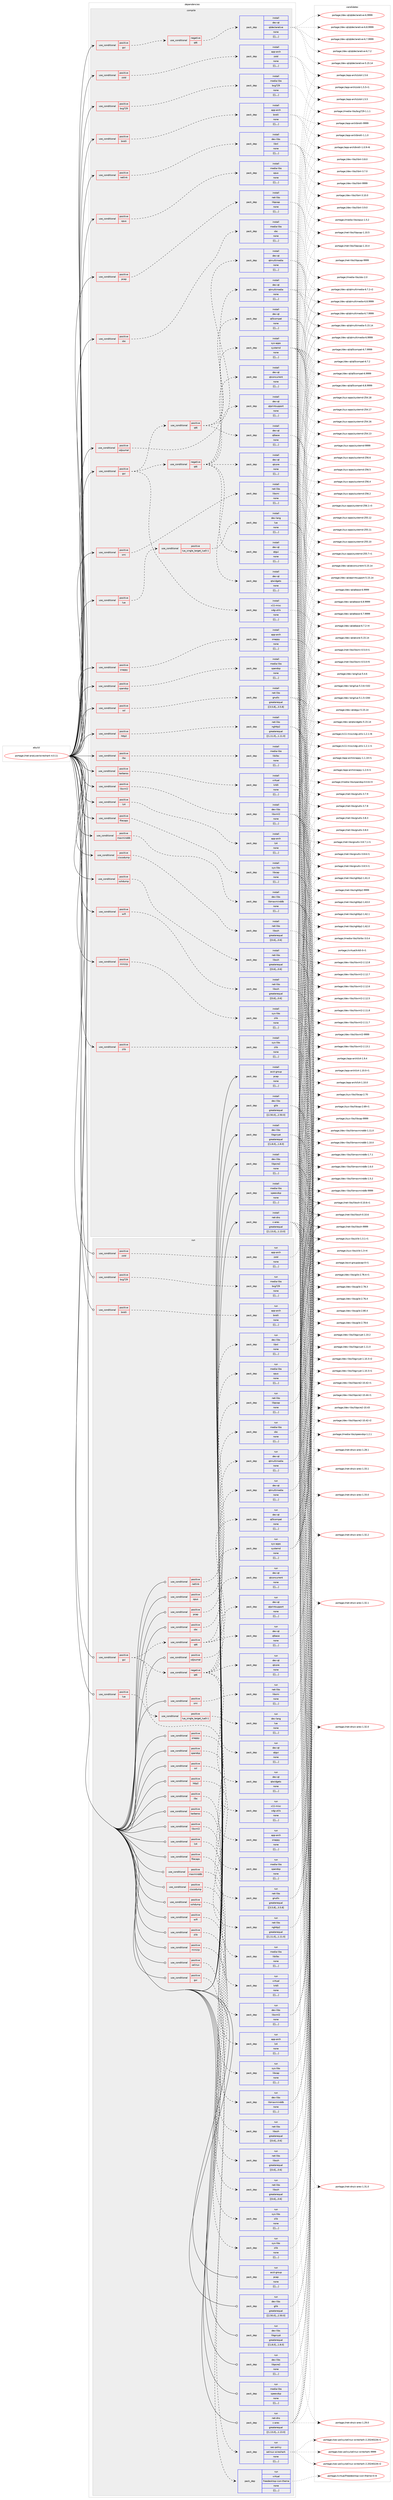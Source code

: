 digraph prolog {

# *************
# Graph options
# *************

newrank=true;
concentrate=true;
compound=true;
graph [rankdir=LR,fontname=Helvetica,fontsize=10,ranksep=1.5];#, ranksep=2.5, nodesep=0.2];
edge  [arrowhead=vee];
node  [fontname=Helvetica,fontsize=10];

# **********
# The ebuild
# **********

subgraph cluster_leftcol {
color=gray;
label=<<i>ebuild</i>>;
id [label="portage://net-analyzer/wireshark-4.0.11", color=red, width=4, href="../net-analyzer/wireshark-4.0.11.svg"];
}

# ****************
# The dependencies
# ****************

subgraph cluster_midcol {
color=gray;
label=<<i>dependencies</i>>;
subgraph cluster_compile {
fillcolor="#eeeeee";
style=filled;
label=<<i>compile</i>>;
subgraph cond713 {
dependency1710 [label=<<TABLE BORDER="0" CELLBORDER="1" CELLSPACING="0" CELLPADDING="4"><TR><TD ROWSPAN="3" CELLPADDING="10">use_conditional</TD></TR><TR><TD>positive</TD></TR><TR><TD>bcg729</TD></TR></TABLE>>, shape=none, color=red];
subgraph pack996 {
dependency1711 [label=<<TABLE BORDER="0" CELLBORDER="1" CELLSPACING="0" CELLPADDING="4" WIDTH="220"><TR><TD ROWSPAN="6" CELLPADDING="30">pack_dep</TD></TR><TR><TD WIDTH="110">install</TD></TR><TR><TD>media-libs</TD></TR><TR><TD>bcg729</TD></TR><TR><TD>none</TD></TR><TR><TD>[[],,,,]</TD></TR></TABLE>>, shape=none, color=blue];
}
dependency1710:e -> dependency1711:w [weight=20,style="dashed",arrowhead="vee"];
}
id:e -> dependency1710:w [weight=20,style="solid",arrowhead="vee"];
subgraph cond714 {
dependency1712 [label=<<TABLE BORDER="0" CELLBORDER="1" CELLSPACING="0" CELLPADDING="4"><TR><TD ROWSPAN="3" CELLPADDING="10">use_conditional</TD></TR><TR><TD>positive</TD></TR><TR><TD>brotli</TD></TR></TABLE>>, shape=none, color=red];
subgraph pack997 {
dependency1713 [label=<<TABLE BORDER="0" CELLBORDER="1" CELLSPACING="0" CELLPADDING="4" WIDTH="220"><TR><TD ROWSPAN="6" CELLPADDING="30">pack_dep</TD></TR><TR><TD WIDTH="110">install</TD></TR><TR><TD>app-arch</TD></TR><TR><TD>brotli</TD></TR><TR><TD>none</TD></TR><TR><TD>[[],,,,]</TD></TR></TABLE>>, shape=none, color=blue];
}
dependency1712:e -> dependency1713:w [weight=20,style="dashed",arrowhead="vee"];
}
id:e -> dependency1712:w [weight=20,style="solid",arrowhead="vee"];
subgraph cond715 {
dependency1714 [label=<<TABLE BORDER="0" CELLBORDER="1" CELLSPACING="0" CELLPADDING="4"><TR><TD ROWSPAN="3" CELLPADDING="10">use_conditional</TD></TR><TR><TD>positive</TD></TR><TR><TD>ciscodump</TD></TR></TABLE>>, shape=none, color=red];
subgraph pack998 {
dependency1715 [label=<<TABLE BORDER="0" CELLBORDER="1" CELLSPACING="0" CELLPADDING="4" WIDTH="220"><TR><TD ROWSPAN="6" CELLPADDING="30">pack_dep</TD></TR><TR><TD WIDTH="110">install</TD></TR><TR><TD>net-libs</TD></TR><TR><TD>libssh</TD></TR><TR><TD>greaterequal</TD></TR><TR><TD>[[0,6],,,0.6]</TD></TR></TABLE>>, shape=none, color=blue];
}
dependency1714:e -> dependency1715:w [weight=20,style="dashed",arrowhead="vee"];
}
id:e -> dependency1714:w [weight=20,style="solid",arrowhead="vee"];
subgraph cond716 {
dependency1716 [label=<<TABLE BORDER="0" CELLBORDER="1" CELLSPACING="0" CELLPADDING="4"><TR><TD ROWSPAN="3" CELLPADDING="10">use_conditional</TD></TR><TR><TD>positive</TD></TR><TR><TD>filecaps</TD></TR></TABLE>>, shape=none, color=red];
subgraph pack999 {
dependency1717 [label=<<TABLE BORDER="0" CELLBORDER="1" CELLSPACING="0" CELLPADDING="4" WIDTH="220"><TR><TD ROWSPAN="6" CELLPADDING="30">pack_dep</TD></TR><TR><TD WIDTH="110">install</TD></TR><TR><TD>sys-libs</TD></TR><TR><TD>libcap</TD></TR><TR><TD>none</TD></TR><TR><TD>[[],,,,]</TD></TR></TABLE>>, shape=none, color=blue];
}
dependency1716:e -> dependency1717:w [weight=20,style="dashed",arrowhead="vee"];
}
id:e -> dependency1716:w [weight=20,style="solid",arrowhead="vee"];
subgraph cond717 {
dependency1718 [label=<<TABLE BORDER="0" CELLBORDER="1" CELLSPACING="0" CELLPADDING="4"><TR><TD ROWSPAN="3" CELLPADDING="10">use_conditional</TD></TR><TR><TD>positive</TD></TR><TR><TD>gui</TD></TR></TABLE>>, shape=none, color=red];
subgraph cond718 {
dependency1719 [label=<<TABLE BORDER="0" CELLBORDER="1" CELLSPACING="0" CELLPADDING="4"><TR><TD ROWSPAN="3" CELLPADDING="10">use_conditional</TD></TR><TR><TD>negative</TD></TR><TR><TD>qt6</TD></TR></TABLE>>, shape=none, color=red];
subgraph pack1000 {
dependency1720 [label=<<TABLE BORDER="0" CELLBORDER="1" CELLSPACING="0" CELLPADDING="4" WIDTH="220"><TR><TD ROWSPAN="6" CELLPADDING="30">pack_dep</TD></TR><TR><TD WIDTH="110">install</TD></TR><TR><TD>dev-qt</TD></TR><TR><TD>qtdeclarative</TD></TR><TR><TD>none</TD></TR><TR><TD>[[],,,,]</TD></TR></TABLE>>, shape=none, color=blue];
}
dependency1719:e -> dependency1720:w [weight=20,style="dashed",arrowhead="vee"];
}
dependency1718:e -> dependency1719:w [weight=20,style="dashed",arrowhead="vee"];
}
id:e -> dependency1718:w [weight=20,style="solid",arrowhead="vee"];
subgraph cond719 {
dependency1721 [label=<<TABLE BORDER="0" CELLBORDER="1" CELLSPACING="0" CELLPADDING="4"><TR><TD ROWSPAN="3" CELLPADDING="10">use_conditional</TD></TR><TR><TD>positive</TD></TR><TR><TD>gui</TD></TR></TABLE>>, shape=none, color=red];
subgraph pack1001 {
dependency1722 [label=<<TABLE BORDER="0" CELLBORDER="1" CELLSPACING="0" CELLPADDING="4" WIDTH="220"><TR><TD ROWSPAN="6" CELLPADDING="30">pack_dep</TD></TR><TR><TD WIDTH="110">install</TD></TR><TR><TD>x11-misc</TD></TR><TR><TD>xdg-utils</TD></TR><TR><TD>none</TD></TR><TR><TD>[[],,,,]</TD></TR></TABLE>>, shape=none, color=blue];
}
dependency1721:e -> dependency1722:w [weight=20,style="dashed",arrowhead="vee"];
subgraph cond720 {
dependency1723 [label=<<TABLE BORDER="0" CELLBORDER="1" CELLSPACING="0" CELLPADDING="4"><TR><TD ROWSPAN="3" CELLPADDING="10">use_conditional</TD></TR><TR><TD>positive</TD></TR><TR><TD>qt6</TD></TR></TABLE>>, shape=none, color=red];
subgraph pack1002 {
dependency1724 [label=<<TABLE BORDER="0" CELLBORDER="1" CELLSPACING="0" CELLPADDING="4" WIDTH="220"><TR><TD ROWSPAN="6" CELLPADDING="30">pack_dep</TD></TR><TR><TD WIDTH="110">install</TD></TR><TR><TD>dev-qt</TD></TR><TR><TD>qtbase</TD></TR><TR><TD>none</TD></TR><TR><TD>[[],,,,]</TD></TR></TABLE>>, shape=none, color=blue];
}
dependency1723:e -> dependency1724:w [weight=20,style="dashed",arrowhead="vee"];
subgraph pack1003 {
dependency1725 [label=<<TABLE BORDER="0" CELLBORDER="1" CELLSPACING="0" CELLPADDING="4" WIDTH="220"><TR><TD ROWSPAN="6" CELLPADDING="30">pack_dep</TD></TR><TR><TD WIDTH="110">install</TD></TR><TR><TD>dev-qt</TD></TR><TR><TD>qt5compat</TD></TR><TR><TD>none</TD></TR><TR><TD>[[],,,,]</TD></TR></TABLE>>, shape=none, color=blue];
}
dependency1723:e -> dependency1725:w [weight=20,style="dashed",arrowhead="vee"];
subgraph pack1004 {
dependency1726 [label=<<TABLE BORDER="0" CELLBORDER="1" CELLSPACING="0" CELLPADDING="4" WIDTH="220"><TR><TD ROWSPAN="6" CELLPADDING="30">pack_dep</TD></TR><TR><TD WIDTH="110">install</TD></TR><TR><TD>dev-qt</TD></TR><TR><TD>qtmultimedia</TD></TR><TR><TD>none</TD></TR><TR><TD>[[],,,,]</TD></TR></TABLE>>, shape=none, color=blue];
}
dependency1723:e -> dependency1726:w [weight=20,style="dashed",arrowhead="vee"];
}
dependency1721:e -> dependency1723:w [weight=20,style="dashed",arrowhead="vee"];
subgraph cond721 {
dependency1727 [label=<<TABLE BORDER="0" CELLBORDER="1" CELLSPACING="0" CELLPADDING="4"><TR><TD ROWSPAN="3" CELLPADDING="10">use_conditional</TD></TR><TR><TD>negative</TD></TR><TR><TD>qt6</TD></TR></TABLE>>, shape=none, color=red];
subgraph pack1005 {
dependency1728 [label=<<TABLE BORDER="0" CELLBORDER="1" CELLSPACING="0" CELLPADDING="4" WIDTH="220"><TR><TD ROWSPAN="6" CELLPADDING="30">pack_dep</TD></TR><TR><TD WIDTH="110">install</TD></TR><TR><TD>dev-qt</TD></TR><TR><TD>qtcore</TD></TR><TR><TD>none</TD></TR><TR><TD>[[],,,,]</TD></TR></TABLE>>, shape=none, color=blue];
}
dependency1727:e -> dependency1728:w [weight=20,style="dashed",arrowhead="vee"];
subgraph pack1006 {
dependency1729 [label=<<TABLE BORDER="0" CELLBORDER="1" CELLSPACING="0" CELLPADDING="4" WIDTH="220"><TR><TD ROWSPAN="6" CELLPADDING="30">pack_dep</TD></TR><TR><TD WIDTH="110">install</TD></TR><TR><TD>dev-qt</TD></TR><TR><TD>qtconcurrent</TD></TR><TR><TD>none</TD></TR><TR><TD>[[],,,,]</TD></TR></TABLE>>, shape=none, color=blue];
}
dependency1727:e -> dependency1729:w [weight=20,style="dashed",arrowhead="vee"];
subgraph pack1007 {
dependency1730 [label=<<TABLE BORDER="0" CELLBORDER="1" CELLSPACING="0" CELLPADDING="4" WIDTH="220"><TR><TD ROWSPAN="6" CELLPADDING="30">pack_dep</TD></TR><TR><TD WIDTH="110">install</TD></TR><TR><TD>dev-qt</TD></TR><TR><TD>qtgui</TD></TR><TR><TD>none</TD></TR><TR><TD>[[],,,,]</TD></TR></TABLE>>, shape=none, color=blue];
}
dependency1727:e -> dependency1730:w [weight=20,style="dashed",arrowhead="vee"];
subgraph pack1008 {
dependency1731 [label=<<TABLE BORDER="0" CELLBORDER="1" CELLSPACING="0" CELLPADDING="4" WIDTH="220"><TR><TD ROWSPAN="6" CELLPADDING="30">pack_dep</TD></TR><TR><TD WIDTH="110">install</TD></TR><TR><TD>dev-qt</TD></TR><TR><TD>qtmultimedia</TD></TR><TR><TD>none</TD></TR><TR><TD>[[],,,,]</TD></TR></TABLE>>, shape=none, color=blue];
}
dependency1727:e -> dependency1731:w [weight=20,style="dashed",arrowhead="vee"];
subgraph pack1009 {
dependency1732 [label=<<TABLE BORDER="0" CELLBORDER="1" CELLSPACING="0" CELLPADDING="4" WIDTH="220"><TR><TD ROWSPAN="6" CELLPADDING="30">pack_dep</TD></TR><TR><TD WIDTH="110">install</TD></TR><TR><TD>dev-qt</TD></TR><TR><TD>qtprintsupport</TD></TR><TR><TD>none</TD></TR><TR><TD>[[],,,,]</TD></TR></TABLE>>, shape=none, color=blue];
}
dependency1727:e -> dependency1732:w [weight=20,style="dashed",arrowhead="vee"];
subgraph pack1010 {
dependency1733 [label=<<TABLE BORDER="0" CELLBORDER="1" CELLSPACING="0" CELLPADDING="4" WIDTH="220"><TR><TD ROWSPAN="6" CELLPADDING="30">pack_dep</TD></TR><TR><TD WIDTH="110">install</TD></TR><TR><TD>dev-qt</TD></TR><TR><TD>qtwidgets</TD></TR><TR><TD>none</TD></TR><TR><TD>[[],,,,]</TD></TR></TABLE>>, shape=none, color=blue];
}
dependency1727:e -> dependency1733:w [weight=20,style="dashed",arrowhead="vee"];
}
dependency1721:e -> dependency1727:w [weight=20,style="dashed",arrowhead="vee"];
}
id:e -> dependency1721:w [weight=20,style="solid",arrowhead="vee"];
subgraph cond722 {
dependency1734 [label=<<TABLE BORDER="0" CELLBORDER="1" CELLSPACING="0" CELLPADDING="4"><TR><TD ROWSPAN="3" CELLPADDING="10">use_conditional</TD></TR><TR><TD>positive</TD></TR><TR><TD>http2</TD></TR></TABLE>>, shape=none, color=red];
subgraph pack1011 {
dependency1735 [label=<<TABLE BORDER="0" CELLBORDER="1" CELLSPACING="0" CELLPADDING="4" WIDTH="220"><TR><TD ROWSPAN="6" CELLPADDING="30">pack_dep</TD></TR><TR><TD WIDTH="110">install</TD></TR><TR><TD>net-libs</TD></TR><TR><TD>nghttp2</TD></TR><TR><TD>greaterequal</TD></TR><TR><TD>[[1,11,0],,,1.11.0]</TD></TR></TABLE>>, shape=none, color=blue];
}
dependency1734:e -> dependency1735:w [weight=20,style="dashed",arrowhead="vee"];
}
id:e -> dependency1734:w [weight=20,style="solid",arrowhead="vee"];
subgraph cond723 {
dependency1736 [label=<<TABLE BORDER="0" CELLBORDER="1" CELLSPACING="0" CELLPADDING="4"><TR><TD ROWSPAN="3" CELLPADDING="10">use_conditional</TD></TR><TR><TD>positive</TD></TR><TR><TD>ilbc</TD></TR></TABLE>>, shape=none, color=red];
subgraph pack1012 {
dependency1737 [label=<<TABLE BORDER="0" CELLBORDER="1" CELLSPACING="0" CELLPADDING="4" WIDTH="220"><TR><TD ROWSPAN="6" CELLPADDING="30">pack_dep</TD></TR><TR><TD WIDTH="110">install</TD></TR><TR><TD>media-libs</TD></TR><TR><TD>libilbc</TD></TR><TR><TD>none</TD></TR><TR><TD>[[],,,,]</TD></TR></TABLE>>, shape=none, color=blue];
}
dependency1736:e -> dependency1737:w [weight=20,style="dashed",arrowhead="vee"];
}
id:e -> dependency1736:w [weight=20,style="solid",arrowhead="vee"];
subgraph cond724 {
dependency1738 [label=<<TABLE BORDER="0" CELLBORDER="1" CELLSPACING="0" CELLPADDING="4"><TR><TD ROWSPAN="3" CELLPADDING="10">use_conditional</TD></TR><TR><TD>positive</TD></TR><TR><TD>kerberos</TD></TR></TABLE>>, shape=none, color=red];
subgraph pack1013 {
dependency1739 [label=<<TABLE BORDER="0" CELLBORDER="1" CELLSPACING="0" CELLPADDING="4" WIDTH="220"><TR><TD ROWSPAN="6" CELLPADDING="30">pack_dep</TD></TR><TR><TD WIDTH="110">install</TD></TR><TR><TD>virtual</TD></TR><TR><TD>krb5</TD></TR><TR><TD>none</TD></TR><TR><TD>[[],,,,]</TD></TR></TABLE>>, shape=none, color=blue];
}
dependency1738:e -> dependency1739:w [weight=20,style="dashed",arrowhead="vee"];
}
id:e -> dependency1738:w [weight=20,style="solid",arrowhead="vee"];
subgraph cond725 {
dependency1740 [label=<<TABLE BORDER="0" CELLBORDER="1" CELLSPACING="0" CELLPADDING="4"><TR><TD ROWSPAN="3" CELLPADDING="10">use_conditional</TD></TR><TR><TD>positive</TD></TR><TR><TD>libxml2</TD></TR></TABLE>>, shape=none, color=red];
subgraph pack1014 {
dependency1741 [label=<<TABLE BORDER="0" CELLBORDER="1" CELLSPACING="0" CELLPADDING="4" WIDTH="220"><TR><TD ROWSPAN="6" CELLPADDING="30">pack_dep</TD></TR><TR><TD WIDTH="110">install</TD></TR><TR><TD>dev-libs</TD></TR><TR><TD>libxml2</TD></TR><TR><TD>none</TD></TR><TR><TD>[[],,,,]</TD></TR></TABLE>>, shape=none, color=blue];
}
dependency1740:e -> dependency1741:w [weight=20,style="dashed",arrowhead="vee"];
}
id:e -> dependency1740:w [weight=20,style="solid",arrowhead="vee"];
subgraph cond726 {
dependency1742 [label=<<TABLE BORDER="0" CELLBORDER="1" CELLSPACING="0" CELLPADDING="4"><TR><TD ROWSPAN="3" CELLPADDING="10">use_conditional</TD></TR><TR><TD>positive</TD></TR><TR><TD>lua</TD></TR></TABLE>>, shape=none, color=red];
subgraph cond727 {
dependency1743 [label=<<TABLE BORDER="0" CELLBORDER="1" CELLSPACING="0" CELLPADDING="4"><TR><TD ROWSPAN="3" CELLPADDING="10">use_conditional</TD></TR><TR><TD>positive</TD></TR><TR><TD>lua_single_target_lua5-1</TD></TR></TABLE>>, shape=none, color=red];
subgraph pack1015 {
dependency1744 [label=<<TABLE BORDER="0" CELLBORDER="1" CELLSPACING="0" CELLPADDING="4" WIDTH="220"><TR><TD ROWSPAN="6" CELLPADDING="30">pack_dep</TD></TR><TR><TD WIDTH="110">install</TD></TR><TR><TD>dev-lang</TD></TR><TR><TD>lua</TD></TR><TR><TD>none</TD></TR><TR><TD>[[],,,,]</TD></TR></TABLE>>, shape=none, color=blue];
}
dependency1743:e -> dependency1744:w [weight=20,style="dashed",arrowhead="vee"];
}
dependency1742:e -> dependency1743:w [weight=20,style="dashed",arrowhead="vee"];
}
id:e -> dependency1742:w [weight=20,style="solid",arrowhead="vee"];
subgraph cond728 {
dependency1745 [label=<<TABLE BORDER="0" CELLBORDER="1" CELLSPACING="0" CELLPADDING="4"><TR><TD ROWSPAN="3" CELLPADDING="10">use_conditional</TD></TR><TR><TD>positive</TD></TR><TR><TD>lz4</TD></TR></TABLE>>, shape=none, color=red];
subgraph pack1016 {
dependency1746 [label=<<TABLE BORDER="0" CELLBORDER="1" CELLSPACING="0" CELLPADDING="4" WIDTH="220"><TR><TD ROWSPAN="6" CELLPADDING="30">pack_dep</TD></TR><TR><TD WIDTH="110">install</TD></TR><TR><TD>app-arch</TD></TR><TR><TD>lz4</TD></TR><TR><TD>none</TD></TR><TR><TD>[[],,,,]</TD></TR></TABLE>>, shape=none, color=blue];
}
dependency1745:e -> dependency1746:w [weight=20,style="dashed",arrowhead="vee"];
}
id:e -> dependency1745:w [weight=20,style="solid",arrowhead="vee"];
subgraph cond729 {
dependency1747 [label=<<TABLE BORDER="0" CELLBORDER="1" CELLSPACING="0" CELLPADDING="4"><TR><TD ROWSPAN="3" CELLPADDING="10">use_conditional</TD></TR><TR><TD>positive</TD></TR><TR><TD>maxminddb</TD></TR></TABLE>>, shape=none, color=red];
subgraph pack1017 {
dependency1748 [label=<<TABLE BORDER="0" CELLBORDER="1" CELLSPACING="0" CELLPADDING="4" WIDTH="220"><TR><TD ROWSPAN="6" CELLPADDING="30">pack_dep</TD></TR><TR><TD WIDTH="110">install</TD></TR><TR><TD>dev-libs</TD></TR><TR><TD>libmaxminddb</TD></TR><TR><TD>none</TD></TR><TR><TD>[[],,,,]</TD></TR></TABLE>>, shape=none, color=blue];
}
dependency1747:e -> dependency1748:w [weight=20,style="dashed",arrowhead="vee"];
}
id:e -> dependency1747:w [weight=20,style="solid",arrowhead="vee"];
subgraph cond730 {
dependency1749 [label=<<TABLE BORDER="0" CELLBORDER="1" CELLSPACING="0" CELLPADDING="4"><TR><TD ROWSPAN="3" CELLPADDING="10">use_conditional</TD></TR><TR><TD>positive</TD></TR><TR><TD>minizip</TD></TR></TABLE>>, shape=none, color=red];
subgraph pack1018 {
dependency1750 [label=<<TABLE BORDER="0" CELLBORDER="1" CELLSPACING="0" CELLPADDING="4" WIDTH="220"><TR><TD ROWSPAN="6" CELLPADDING="30">pack_dep</TD></TR><TR><TD WIDTH="110">install</TD></TR><TR><TD>sys-libs</TD></TR><TR><TD>zlib</TD></TR><TR><TD>none</TD></TR><TR><TD>[[],,,,]</TD></TR></TABLE>>, shape=none, color=blue];
}
dependency1749:e -> dependency1750:w [weight=20,style="dashed",arrowhead="vee"];
}
id:e -> dependency1749:w [weight=20,style="solid",arrowhead="vee"];
subgraph cond731 {
dependency1751 [label=<<TABLE BORDER="0" CELLBORDER="1" CELLSPACING="0" CELLPADDING="4"><TR><TD ROWSPAN="3" CELLPADDING="10">use_conditional</TD></TR><TR><TD>positive</TD></TR><TR><TD>netlink</TD></TR></TABLE>>, shape=none, color=red];
subgraph pack1019 {
dependency1752 [label=<<TABLE BORDER="0" CELLBORDER="1" CELLSPACING="0" CELLPADDING="4" WIDTH="220"><TR><TD ROWSPAN="6" CELLPADDING="30">pack_dep</TD></TR><TR><TD WIDTH="110">install</TD></TR><TR><TD>dev-libs</TD></TR><TR><TD>libnl</TD></TR><TR><TD>none</TD></TR><TR><TD>[[],,,,]</TD></TR></TABLE>>, shape=none, color=blue];
}
dependency1751:e -> dependency1752:w [weight=20,style="dashed",arrowhead="vee"];
}
id:e -> dependency1751:w [weight=20,style="solid",arrowhead="vee"];
subgraph cond732 {
dependency1753 [label=<<TABLE BORDER="0" CELLBORDER="1" CELLSPACING="0" CELLPADDING="4"><TR><TD ROWSPAN="3" CELLPADDING="10">use_conditional</TD></TR><TR><TD>positive</TD></TR><TR><TD>opus</TD></TR></TABLE>>, shape=none, color=red];
subgraph pack1020 {
dependency1754 [label=<<TABLE BORDER="0" CELLBORDER="1" CELLSPACING="0" CELLPADDING="4" WIDTH="220"><TR><TD ROWSPAN="6" CELLPADDING="30">pack_dep</TD></TR><TR><TD WIDTH="110">install</TD></TR><TR><TD>media-libs</TD></TR><TR><TD>opus</TD></TR><TR><TD>none</TD></TR><TR><TD>[[],,,,]</TD></TR></TABLE>>, shape=none, color=blue];
}
dependency1753:e -> dependency1754:w [weight=20,style="dashed",arrowhead="vee"];
}
id:e -> dependency1753:w [weight=20,style="solid",arrowhead="vee"];
subgraph cond733 {
dependency1755 [label=<<TABLE BORDER="0" CELLBORDER="1" CELLSPACING="0" CELLPADDING="4"><TR><TD ROWSPAN="3" CELLPADDING="10">use_conditional</TD></TR><TR><TD>positive</TD></TR><TR><TD>pcap</TD></TR></TABLE>>, shape=none, color=red];
subgraph pack1021 {
dependency1756 [label=<<TABLE BORDER="0" CELLBORDER="1" CELLSPACING="0" CELLPADDING="4" WIDTH="220"><TR><TD ROWSPAN="6" CELLPADDING="30">pack_dep</TD></TR><TR><TD WIDTH="110">install</TD></TR><TR><TD>net-libs</TD></TR><TR><TD>libpcap</TD></TR><TR><TD>none</TD></TR><TR><TD>[[],,,,]</TD></TR></TABLE>>, shape=none, color=blue];
}
dependency1755:e -> dependency1756:w [weight=20,style="dashed",arrowhead="vee"];
}
id:e -> dependency1755:w [weight=20,style="solid",arrowhead="vee"];
subgraph cond734 {
dependency1757 [label=<<TABLE BORDER="0" CELLBORDER="1" CELLSPACING="0" CELLPADDING="4"><TR><TD ROWSPAN="3" CELLPADDING="10">use_conditional</TD></TR><TR><TD>positive</TD></TR><TR><TD>sbc</TD></TR></TABLE>>, shape=none, color=red];
subgraph pack1022 {
dependency1758 [label=<<TABLE BORDER="0" CELLBORDER="1" CELLSPACING="0" CELLPADDING="4" WIDTH="220"><TR><TD ROWSPAN="6" CELLPADDING="30">pack_dep</TD></TR><TR><TD WIDTH="110">install</TD></TR><TR><TD>media-libs</TD></TR><TR><TD>sbc</TD></TR><TR><TD>none</TD></TR><TR><TD>[[],,,,]</TD></TR></TABLE>>, shape=none, color=blue];
}
dependency1757:e -> dependency1758:w [weight=20,style="dashed",arrowhead="vee"];
}
id:e -> dependency1757:w [weight=20,style="solid",arrowhead="vee"];
subgraph cond735 {
dependency1759 [label=<<TABLE BORDER="0" CELLBORDER="1" CELLSPACING="0" CELLPADDING="4"><TR><TD ROWSPAN="3" CELLPADDING="10">use_conditional</TD></TR><TR><TD>positive</TD></TR><TR><TD>sdjournal</TD></TR></TABLE>>, shape=none, color=red];
subgraph pack1023 {
dependency1760 [label=<<TABLE BORDER="0" CELLBORDER="1" CELLSPACING="0" CELLPADDING="4" WIDTH="220"><TR><TD ROWSPAN="6" CELLPADDING="30">pack_dep</TD></TR><TR><TD WIDTH="110">install</TD></TR><TR><TD>sys-apps</TD></TR><TR><TD>systemd</TD></TR><TR><TD>none</TD></TR><TR><TD>[[],,,,]</TD></TR></TABLE>>, shape=none, color=blue];
}
dependency1759:e -> dependency1760:w [weight=20,style="dashed",arrowhead="vee"];
}
id:e -> dependency1759:w [weight=20,style="solid",arrowhead="vee"];
subgraph cond736 {
dependency1761 [label=<<TABLE BORDER="0" CELLBORDER="1" CELLSPACING="0" CELLPADDING="4"><TR><TD ROWSPAN="3" CELLPADDING="10">use_conditional</TD></TR><TR><TD>positive</TD></TR><TR><TD>smi</TD></TR></TABLE>>, shape=none, color=red];
subgraph pack1024 {
dependency1762 [label=<<TABLE BORDER="0" CELLBORDER="1" CELLSPACING="0" CELLPADDING="4" WIDTH="220"><TR><TD ROWSPAN="6" CELLPADDING="30">pack_dep</TD></TR><TR><TD WIDTH="110">install</TD></TR><TR><TD>net-libs</TD></TR><TR><TD>libsmi</TD></TR><TR><TD>none</TD></TR><TR><TD>[[],,,,]</TD></TR></TABLE>>, shape=none, color=blue];
}
dependency1761:e -> dependency1762:w [weight=20,style="dashed",arrowhead="vee"];
}
id:e -> dependency1761:w [weight=20,style="solid",arrowhead="vee"];
subgraph cond737 {
dependency1763 [label=<<TABLE BORDER="0" CELLBORDER="1" CELLSPACING="0" CELLPADDING="4"><TR><TD ROWSPAN="3" CELLPADDING="10">use_conditional</TD></TR><TR><TD>positive</TD></TR><TR><TD>snappy</TD></TR></TABLE>>, shape=none, color=red];
subgraph pack1025 {
dependency1764 [label=<<TABLE BORDER="0" CELLBORDER="1" CELLSPACING="0" CELLPADDING="4" WIDTH="220"><TR><TD ROWSPAN="6" CELLPADDING="30">pack_dep</TD></TR><TR><TD WIDTH="110">install</TD></TR><TR><TD>app-arch</TD></TR><TR><TD>snappy</TD></TR><TR><TD>none</TD></TR><TR><TD>[[],,,,]</TD></TR></TABLE>>, shape=none, color=blue];
}
dependency1763:e -> dependency1764:w [weight=20,style="dashed",arrowhead="vee"];
}
id:e -> dependency1763:w [weight=20,style="solid",arrowhead="vee"];
subgraph cond738 {
dependency1765 [label=<<TABLE BORDER="0" CELLBORDER="1" CELLSPACING="0" CELLPADDING="4"><TR><TD ROWSPAN="3" CELLPADDING="10">use_conditional</TD></TR><TR><TD>positive</TD></TR><TR><TD>spandsp</TD></TR></TABLE>>, shape=none, color=red];
subgraph pack1026 {
dependency1766 [label=<<TABLE BORDER="0" CELLBORDER="1" CELLSPACING="0" CELLPADDING="4" WIDTH="220"><TR><TD ROWSPAN="6" CELLPADDING="30">pack_dep</TD></TR><TR><TD WIDTH="110">install</TD></TR><TR><TD>media-libs</TD></TR><TR><TD>spandsp</TD></TR><TR><TD>none</TD></TR><TR><TD>[[],,,,]</TD></TR></TABLE>>, shape=none, color=blue];
}
dependency1765:e -> dependency1766:w [weight=20,style="dashed",arrowhead="vee"];
}
id:e -> dependency1765:w [weight=20,style="solid",arrowhead="vee"];
subgraph cond739 {
dependency1767 [label=<<TABLE BORDER="0" CELLBORDER="1" CELLSPACING="0" CELLPADDING="4"><TR><TD ROWSPAN="3" CELLPADDING="10">use_conditional</TD></TR><TR><TD>positive</TD></TR><TR><TD>sshdump</TD></TR></TABLE>>, shape=none, color=red];
subgraph pack1027 {
dependency1768 [label=<<TABLE BORDER="0" CELLBORDER="1" CELLSPACING="0" CELLPADDING="4" WIDTH="220"><TR><TD ROWSPAN="6" CELLPADDING="30">pack_dep</TD></TR><TR><TD WIDTH="110">install</TD></TR><TR><TD>net-libs</TD></TR><TR><TD>libssh</TD></TR><TR><TD>greaterequal</TD></TR><TR><TD>[[0,6],,,0.6]</TD></TR></TABLE>>, shape=none, color=blue];
}
dependency1767:e -> dependency1768:w [weight=20,style="dashed",arrowhead="vee"];
}
id:e -> dependency1767:w [weight=20,style="solid",arrowhead="vee"];
subgraph cond740 {
dependency1769 [label=<<TABLE BORDER="0" CELLBORDER="1" CELLSPACING="0" CELLPADDING="4"><TR><TD ROWSPAN="3" CELLPADDING="10">use_conditional</TD></TR><TR><TD>positive</TD></TR><TR><TD>ssl</TD></TR></TABLE>>, shape=none, color=red];
subgraph pack1028 {
dependency1770 [label=<<TABLE BORDER="0" CELLBORDER="1" CELLSPACING="0" CELLPADDING="4" WIDTH="220"><TR><TD ROWSPAN="6" CELLPADDING="30">pack_dep</TD></TR><TR><TD WIDTH="110">install</TD></TR><TR><TD>net-libs</TD></TR><TR><TD>gnutls</TD></TR><TR><TD>greaterequal</TD></TR><TR><TD>[[3,5,8],,,3.5.8]</TD></TR></TABLE>>, shape=none, color=blue];
}
dependency1769:e -> dependency1770:w [weight=20,style="dashed",arrowhead="vee"];
}
id:e -> dependency1769:w [weight=20,style="solid",arrowhead="vee"];
subgraph cond741 {
dependency1771 [label=<<TABLE BORDER="0" CELLBORDER="1" CELLSPACING="0" CELLPADDING="4"><TR><TD ROWSPAN="3" CELLPADDING="10">use_conditional</TD></TR><TR><TD>positive</TD></TR><TR><TD>wifi</TD></TR></TABLE>>, shape=none, color=red];
subgraph pack1029 {
dependency1772 [label=<<TABLE BORDER="0" CELLBORDER="1" CELLSPACING="0" CELLPADDING="4" WIDTH="220"><TR><TD ROWSPAN="6" CELLPADDING="30">pack_dep</TD></TR><TR><TD WIDTH="110">install</TD></TR><TR><TD>net-libs</TD></TR><TR><TD>libssh</TD></TR><TR><TD>greaterequal</TD></TR><TR><TD>[[0,6],,,0.6]</TD></TR></TABLE>>, shape=none, color=blue];
}
dependency1771:e -> dependency1772:w [weight=20,style="dashed",arrowhead="vee"];
}
id:e -> dependency1771:w [weight=20,style="solid",arrowhead="vee"];
subgraph cond742 {
dependency1773 [label=<<TABLE BORDER="0" CELLBORDER="1" CELLSPACING="0" CELLPADDING="4"><TR><TD ROWSPAN="3" CELLPADDING="10">use_conditional</TD></TR><TR><TD>positive</TD></TR><TR><TD>zlib</TD></TR></TABLE>>, shape=none, color=red];
subgraph pack1030 {
dependency1774 [label=<<TABLE BORDER="0" CELLBORDER="1" CELLSPACING="0" CELLPADDING="4" WIDTH="220"><TR><TD ROWSPAN="6" CELLPADDING="30">pack_dep</TD></TR><TR><TD WIDTH="110">install</TD></TR><TR><TD>sys-libs</TD></TR><TR><TD>zlib</TD></TR><TR><TD>none</TD></TR><TR><TD>[[],,,,]</TD></TR></TABLE>>, shape=none, color=blue];
}
dependency1773:e -> dependency1774:w [weight=20,style="dashed",arrowhead="vee"];
}
id:e -> dependency1773:w [weight=20,style="solid",arrowhead="vee"];
subgraph cond743 {
dependency1775 [label=<<TABLE BORDER="0" CELLBORDER="1" CELLSPACING="0" CELLPADDING="4"><TR><TD ROWSPAN="3" CELLPADDING="10">use_conditional</TD></TR><TR><TD>positive</TD></TR><TR><TD>zstd</TD></TR></TABLE>>, shape=none, color=red];
subgraph pack1031 {
dependency1776 [label=<<TABLE BORDER="0" CELLBORDER="1" CELLSPACING="0" CELLPADDING="4" WIDTH="220"><TR><TD ROWSPAN="6" CELLPADDING="30">pack_dep</TD></TR><TR><TD WIDTH="110">install</TD></TR><TR><TD>app-arch</TD></TR><TR><TD>zstd</TD></TR><TR><TD>none</TD></TR><TR><TD>[[],,,,]</TD></TR></TABLE>>, shape=none, color=blue];
}
dependency1775:e -> dependency1776:w [weight=20,style="dashed",arrowhead="vee"];
}
id:e -> dependency1775:w [weight=20,style="solid",arrowhead="vee"];
subgraph pack1032 {
dependency1777 [label=<<TABLE BORDER="0" CELLBORDER="1" CELLSPACING="0" CELLPADDING="4" WIDTH="220"><TR><TD ROWSPAN="6" CELLPADDING="30">pack_dep</TD></TR><TR><TD WIDTH="110">install</TD></TR><TR><TD>acct-group</TD></TR><TR><TD>pcap</TD></TR><TR><TD>none</TD></TR><TR><TD>[[],,,,]</TD></TR></TABLE>>, shape=none, color=blue];
}
id:e -> dependency1777:w [weight=20,style="solid",arrowhead="vee"];
subgraph pack1033 {
dependency1778 [label=<<TABLE BORDER="0" CELLBORDER="1" CELLSPACING="0" CELLPADDING="4" WIDTH="220"><TR><TD ROWSPAN="6" CELLPADDING="30">pack_dep</TD></TR><TR><TD WIDTH="110">install</TD></TR><TR><TD>dev-libs</TD></TR><TR><TD>glib</TD></TR><TR><TD>greaterequal</TD></TR><TR><TD>[[2,50,0],,,2.50.0]</TD></TR></TABLE>>, shape=none, color=blue];
}
id:e -> dependency1778:w [weight=20,style="solid",arrowhead="vee"];
subgraph pack1034 {
dependency1779 [label=<<TABLE BORDER="0" CELLBORDER="1" CELLSPACING="0" CELLPADDING="4" WIDTH="220"><TR><TD ROWSPAN="6" CELLPADDING="30">pack_dep</TD></TR><TR><TD WIDTH="110">install</TD></TR><TR><TD>dev-libs</TD></TR><TR><TD>libgcrypt</TD></TR><TR><TD>greaterequal</TD></TR><TR><TD>[[1,8,0],,,1.8.0]</TD></TR></TABLE>>, shape=none, color=blue];
}
id:e -> dependency1779:w [weight=20,style="solid",arrowhead="vee"];
subgraph pack1035 {
dependency1780 [label=<<TABLE BORDER="0" CELLBORDER="1" CELLSPACING="0" CELLPADDING="4" WIDTH="220"><TR><TD ROWSPAN="6" CELLPADDING="30">pack_dep</TD></TR><TR><TD WIDTH="110">install</TD></TR><TR><TD>dev-libs</TD></TR><TR><TD>libpcre2</TD></TR><TR><TD>none</TD></TR><TR><TD>[[],,,,]</TD></TR></TABLE>>, shape=none, color=blue];
}
id:e -> dependency1780:w [weight=20,style="solid",arrowhead="vee"];
subgraph pack1036 {
dependency1781 [label=<<TABLE BORDER="0" CELLBORDER="1" CELLSPACING="0" CELLPADDING="4" WIDTH="220"><TR><TD ROWSPAN="6" CELLPADDING="30">pack_dep</TD></TR><TR><TD WIDTH="110">install</TD></TR><TR><TD>media-libs</TD></TR><TR><TD>speexdsp</TD></TR><TR><TD>none</TD></TR><TR><TD>[[],,,,]</TD></TR></TABLE>>, shape=none, color=blue];
}
id:e -> dependency1781:w [weight=20,style="solid",arrowhead="vee"];
subgraph pack1037 {
dependency1782 [label=<<TABLE BORDER="0" CELLBORDER="1" CELLSPACING="0" CELLPADDING="4" WIDTH="220"><TR><TD ROWSPAN="6" CELLPADDING="30">pack_dep</TD></TR><TR><TD WIDTH="110">install</TD></TR><TR><TD>net-dns</TD></TR><TR><TD>c-ares</TD></TR><TR><TD>greaterequal</TD></TR><TR><TD>[[1,13,0],,,1.13.0]</TD></TR></TABLE>>, shape=none, color=blue];
}
id:e -> dependency1782:w [weight=20,style="solid",arrowhead="vee"];
}
subgraph cluster_compileandrun {
fillcolor="#eeeeee";
style=filled;
label=<<i>compile and run</i>>;
}
subgraph cluster_run {
fillcolor="#eeeeee";
style=filled;
label=<<i>run</i>>;
subgraph cond744 {
dependency1783 [label=<<TABLE BORDER="0" CELLBORDER="1" CELLSPACING="0" CELLPADDING="4"><TR><TD ROWSPAN="3" CELLPADDING="10">use_conditional</TD></TR><TR><TD>positive</TD></TR><TR><TD>bcg729</TD></TR></TABLE>>, shape=none, color=red];
subgraph pack1038 {
dependency1784 [label=<<TABLE BORDER="0" CELLBORDER="1" CELLSPACING="0" CELLPADDING="4" WIDTH="220"><TR><TD ROWSPAN="6" CELLPADDING="30">pack_dep</TD></TR><TR><TD WIDTH="110">run</TD></TR><TR><TD>media-libs</TD></TR><TR><TD>bcg729</TD></TR><TR><TD>none</TD></TR><TR><TD>[[],,,,]</TD></TR></TABLE>>, shape=none, color=blue];
}
dependency1783:e -> dependency1784:w [weight=20,style="dashed",arrowhead="vee"];
}
id:e -> dependency1783:w [weight=20,style="solid",arrowhead="odot"];
subgraph cond745 {
dependency1785 [label=<<TABLE BORDER="0" CELLBORDER="1" CELLSPACING="0" CELLPADDING="4"><TR><TD ROWSPAN="3" CELLPADDING="10">use_conditional</TD></TR><TR><TD>positive</TD></TR><TR><TD>brotli</TD></TR></TABLE>>, shape=none, color=red];
subgraph pack1039 {
dependency1786 [label=<<TABLE BORDER="0" CELLBORDER="1" CELLSPACING="0" CELLPADDING="4" WIDTH="220"><TR><TD ROWSPAN="6" CELLPADDING="30">pack_dep</TD></TR><TR><TD WIDTH="110">run</TD></TR><TR><TD>app-arch</TD></TR><TR><TD>brotli</TD></TR><TR><TD>none</TD></TR><TR><TD>[[],,,,]</TD></TR></TABLE>>, shape=none, color=blue];
}
dependency1785:e -> dependency1786:w [weight=20,style="dashed",arrowhead="vee"];
}
id:e -> dependency1785:w [weight=20,style="solid",arrowhead="odot"];
subgraph cond746 {
dependency1787 [label=<<TABLE BORDER="0" CELLBORDER="1" CELLSPACING="0" CELLPADDING="4"><TR><TD ROWSPAN="3" CELLPADDING="10">use_conditional</TD></TR><TR><TD>positive</TD></TR><TR><TD>ciscodump</TD></TR></TABLE>>, shape=none, color=red];
subgraph pack1040 {
dependency1788 [label=<<TABLE BORDER="0" CELLBORDER="1" CELLSPACING="0" CELLPADDING="4" WIDTH="220"><TR><TD ROWSPAN="6" CELLPADDING="30">pack_dep</TD></TR><TR><TD WIDTH="110">run</TD></TR><TR><TD>net-libs</TD></TR><TR><TD>libssh</TD></TR><TR><TD>greaterequal</TD></TR><TR><TD>[[0,6],,,0.6]</TD></TR></TABLE>>, shape=none, color=blue];
}
dependency1787:e -> dependency1788:w [weight=20,style="dashed",arrowhead="vee"];
}
id:e -> dependency1787:w [weight=20,style="solid",arrowhead="odot"];
subgraph cond747 {
dependency1789 [label=<<TABLE BORDER="0" CELLBORDER="1" CELLSPACING="0" CELLPADDING="4"><TR><TD ROWSPAN="3" CELLPADDING="10">use_conditional</TD></TR><TR><TD>positive</TD></TR><TR><TD>filecaps</TD></TR></TABLE>>, shape=none, color=red];
subgraph pack1041 {
dependency1790 [label=<<TABLE BORDER="0" CELLBORDER="1" CELLSPACING="0" CELLPADDING="4" WIDTH="220"><TR><TD ROWSPAN="6" CELLPADDING="30">pack_dep</TD></TR><TR><TD WIDTH="110">run</TD></TR><TR><TD>sys-libs</TD></TR><TR><TD>libcap</TD></TR><TR><TD>none</TD></TR><TR><TD>[[],,,,]</TD></TR></TABLE>>, shape=none, color=blue];
}
dependency1789:e -> dependency1790:w [weight=20,style="dashed",arrowhead="vee"];
}
id:e -> dependency1789:w [weight=20,style="solid",arrowhead="odot"];
subgraph cond748 {
dependency1791 [label=<<TABLE BORDER="0" CELLBORDER="1" CELLSPACING="0" CELLPADDING="4"><TR><TD ROWSPAN="3" CELLPADDING="10">use_conditional</TD></TR><TR><TD>positive</TD></TR><TR><TD>gui</TD></TR></TABLE>>, shape=none, color=red];
subgraph pack1042 {
dependency1792 [label=<<TABLE BORDER="0" CELLBORDER="1" CELLSPACING="0" CELLPADDING="4" WIDTH="220"><TR><TD ROWSPAN="6" CELLPADDING="30">pack_dep</TD></TR><TR><TD WIDTH="110">run</TD></TR><TR><TD>virtual</TD></TR><TR><TD>freedesktop-icon-theme</TD></TR><TR><TD>none</TD></TR><TR><TD>[[],,,,]</TD></TR></TABLE>>, shape=none, color=blue];
}
dependency1791:e -> dependency1792:w [weight=20,style="dashed",arrowhead="vee"];
}
id:e -> dependency1791:w [weight=20,style="solid",arrowhead="odot"];
subgraph cond749 {
dependency1793 [label=<<TABLE BORDER="0" CELLBORDER="1" CELLSPACING="0" CELLPADDING="4"><TR><TD ROWSPAN="3" CELLPADDING="10">use_conditional</TD></TR><TR><TD>positive</TD></TR><TR><TD>gui</TD></TR></TABLE>>, shape=none, color=red];
subgraph pack1043 {
dependency1794 [label=<<TABLE BORDER="0" CELLBORDER="1" CELLSPACING="0" CELLPADDING="4" WIDTH="220"><TR><TD ROWSPAN="6" CELLPADDING="30">pack_dep</TD></TR><TR><TD WIDTH="110">run</TD></TR><TR><TD>x11-misc</TD></TR><TR><TD>xdg-utils</TD></TR><TR><TD>none</TD></TR><TR><TD>[[],,,,]</TD></TR></TABLE>>, shape=none, color=blue];
}
dependency1793:e -> dependency1794:w [weight=20,style="dashed",arrowhead="vee"];
subgraph cond750 {
dependency1795 [label=<<TABLE BORDER="0" CELLBORDER="1" CELLSPACING="0" CELLPADDING="4"><TR><TD ROWSPAN="3" CELLPADDING="10">use_conditional</TD></TR><TR><TD>positive</TD></TR><TR><TD>qt6</TD></TR></TABLE>>, shape=none, color=red];
subgraph pack1044 {
dependency1796 [label=<<TABLE BORDER="0" CELLBORDER="1" CELLSPACING="0" CELLPADDING="4" WIDTH="220"><TR><TD ROWSPAN="6" CELLPADDING="30">pack_dep</TD></TR><TR><TD WIDTH="110">run</TD></TR><TR><TD>dev-qt</TD></TR><TR><TD>qtbase</TD></TR><TR><TD>none</TD></TR><TR><TD>[[],,,,]</TD></TR></TABLE>>, shape=none, color=blue];
}
dependency1795:e -> dependency1796:w [weight=20,style="dashed",arrowhead="vee"];
subgraph pack1045 {
dependency1797 [label=<<TABLE BORDER="0" CELLBORDER="1" CELLSPACING="0" CELLPADDING="4" WIDTH="220"><TR><TD ROWSPAN="6" CELLPADDING="30">pack_dep</TD></TR><TR><TD WIDTH="110">run</TD></TR><TR><TD>dev-qt</TD></TR><TR><TD>qt5compat</TD></TR><TR><TD>none</TD></TR><TR><TD>[[],,,,]</TD></TR></TABLE>>, shape=none, color=blue];
}
dependency1795:e -> dependency1797:w [weight=20,style="dashed",arrowhead="vee"];
subgraph pack1046 {
dependency1798 [label=<<TABLE BORDER="0" CELLBORDER="1" CELLSPACING="0" CELLPADDING="4" WIDTH="220"><TR><TD ROWSPAN="6" CELLPADDING="30">pack_dep</TD></TR><TR><TD WIDTH="110">run</TD></TR><TR><TD>dev-qt</TD></TR><TR><TD>qtmultimedia</TD></TR><TR><TD>none</TD></TR><TR><TD>[[],,,,]</TD></TR></TABLE>>, shape=none, color=blue];
}
dependency1795:e -> dependency1798:w [weight=20,style="dashed",arrowhead="vee"];
}
dependency1793:e -> dependency1795:w [weight=20,style="dashed",arrowhead="vee"];
subgraph cond751 {
dependency1799 [label=<<TABLE BORDER="0" CELLBORDER="1" CELLSPACING="0" CELLPADDING="4"><TR><TD ROWSPAN="3" CELLPADDING="10">use_conditional</TD></TR><TR><TD>negative</TD></TR><TR><TD>qt6</TD></TR></TABLE>>, shape=none, color=red];
subgraph pack1047 {
dependency1800 [label=<<TABLE BORDER="0" CELLBORDER="1" CELLSPACING="0" CELLPADDING="4" WIDTH="220"><TR><TD ROWSPAN="6" CELLPADDING="30">pack_dep</TD></TR><TR><TD WIDTH="110">run</TD></TR><TR><TD>dev-qt</TD></TR><TR><TD>qtcore</TD></TR><TR><TD>none</TD></TR><TR><TD>[[],,,,]</TD></TR></TABLE>>, shape=none, color=blue];
}
dependency1799:e -> dependency1800:w [weight=20,style="dashed",arrowhead="vee"];
subgraph pack1048 {
dependency1801 [label=<<TABLE BORDER="0" CELLBORDER="1" CELLSPACING="0" CELLPADDING="4" WIDTH="220"><TR><TD ROWSPAN="6" CELLPADDING="30">pack_dep</TD></TR><TR><TD WIDTH="110">run</TD></TR><TR><TD>dev-qt</TD></TR><TR><TD>qtconcurrent</TD></TR><TR><TD>none</TD></TR><TR><TD>[[],,,,]</TD></TR></TABLE>>, shape=none, color=blue];
}
dependency1799:e -> dependency1801:w [weight=20,style="dashed",arrowhead="vee"];
subgraph pack1049 {
dependency1802 [label=<<TABLE BORDER="0" CELLBORDER="1" CELLSPACING="0" CELLPADDING="4" WIDTH="220"><TR><TD ROWSPAN="6" CELLPADDING="30">pack_dep</TD></TR><TR><TD WIDTH="110">run</TD></TR><TR><TD>dev-qt</TD></TR><TR><TD>qtgui</TD></TR><TR><TD>none</TD></TR><TR><TD>[[],,,,]</TD></TR></TABLE>>, shape=none, color=blue];
}
dependency1799:e -> dependency1802:w [weight=20,style="dashed",arrowhead="vee"];
subgraph pack1050 {
dependency1803 [label=<<TABLE BORDER="0" CELLBORDER="1" CELLSPACING="0" CELLPADDING="4" WIDTH="220"><TR><TD ROWSPAN="6" CELLPADDING="30">pack_dep</TD></TR><TR><TD WIDTH="110">run</TD></TR><TR><TD>dev-qt</TD></TR><TR><TD>qtmultimedia</TD></TR><TR><TD>none</TD></TR><TR><TD>[[],,,,]</TD></TR></TABLE>>, shape=none, color=blue];
}
dependency1799:e -> dependency1803:w [weight=20,style="dashed",arrowhead="vee"];
subgraph pack1051 {
dependency1804 [label=<<TABLE BORDER="0" CELLBORDER="1" CELLSPACING="0" CELLPADDING="4" WIDTH="220"><TR><TD ROWSPAN="6" CELLPADDING="30">pack_dep</TD></TR><TR><TD WIDTH="110">run</TD></TR><TR><TD>dev-qt</TD></TR><TR><TD>qtprintsupport</TD></TR><TR><TD>none</TD></TR><TR><TD>[[],,,,]</TD></TR></TABLE>>, shape=none, color=blue];
}
dependency1799:e -> dependency1804:w [weight=20,style="dashed",arrowhead="vee"];
subgraph pack1052 {
dependency1805 [label=<<TABLE BORDER="0" CELLBORDER="1" CELLSPACING="0" CELLPADDING="4" WIDTH="220"><TR><TD ROWSPAN="6" CELLPADDING="30">pack_dep</TD></TR><TR><TD WIDTH="110">run</TD></TR><TR><TD>dev-qt</TD></TR><TR><TD>qtwidgets</TD></TR><TR><TD>none</TD></TR><TR><TD>[[],,,,]</TD></TR></TABLE>>, shape=none, color=blue];
}
dependency1799:e -> dependency1805:w [weight=20,style="dashed",arrowhead="vee"];
}
dependency1793:e -> dependency1799:w [weight=20,style="dashed",arrowhead="vee"];
}
id:e -> dependency1793:w [weight=20,style="solid",arrowhead="odot"];
subgraph cond752 {
dependency1806 [label=<<TABLE BORDER="0" CELLBORDER="1" CELLSPACING="0" CELLPADDING="4"><TR><TD ROWSPAN="3" CELLPADDING="10">use_conditional</TD></TR><TR><TD>positive</TD></TR><TR><TD>http2</TD></TR></TABLE>>, shape=none, color=red];
subgraph pack1053 {
dependency1807 [label=<<TABLE BORDER="0" CELLBORDER="1" CELLSPACING="0" CELLPADDING="4" WIDTH="220"><TR><TD ROWSPAN="6" CELLPADDING="30">pack_dep</TD></TR><TR><TD WIDTH="110">run</TD></TR><TR><TD>net-libs</TD></TR><TR><TD>nghttp2</TD></TR><TR><TD>greaterequal</TD></TR><TR><TD>[[1,11,0],,,1.11.0]</TD></TR></TABLE>>, shape=none, color=blue];
}
dependency1806:e -> dependency1807:w [weight=20,style="dashed",arrowhead="vee"];
}
id:e -> dependency1806:w [weight=20,style="solid",arrowhead="odot"];
subgraph cond753 {
dependency1808 [label=<<TABLE BORDER="0" CELLBORDER="1" CELLSPACING="0" CELLPADDING="4"><TR><TD ROWSPAN="3" CELLPADDING="10">use_conditional</TD></TR><TR><TD>positive</TD></TR><TR><TD>ilbc</TD></TR></TABLE>>, shape=none, color=red];
subgraph pack1054 {
dependency1809 [label=<<TABLE BORDER="0" CELLBORDER="1" CELLSPACING="0" CELLPADDING="4" WIDTH="220"><TR><TD ROWSPAN="6" CELLPADDING="30">pack_dep</TD></TR><TR><TD WIDTH="110">run</TD></TR><TR><TD>media-libs</TD></TR><TR><TD>libilbc</TD></TR><TR><TD>none</TD></TR><TR><TD>[[],,,,]</TD></TR></TABLE>>, shape=none, color=blue];
}
dependency1808:e -> dependency1809:w [weight=20,style="dashed",arrowhead="vee"];
}
id:e -> dependency1808:w [weight=20,style="solid",arrowhead="odot"];
subgraph cond754 {
dependency1810 [label=<<TABLE BORDER="0" CELLBORDER="1" CELLSPACING="0" CELLPADDING="4"><TR><TD ROWSPAN="3" CELLPADDING="10">use_conditional</TD></TR><TR><TD>positive</TD></TR><TR><TD>kerberos</TD></TR></TABLE>>, shape=none, color=red];
subgraph pack1055 {
dependency1811 [label=<<TABLE BORDER="0" CELLBORDER="1" CELLSPACING="0" CELLPADDING="4" WIDTH="220"><TR><TD ROWSPAN="6" CELLPADDING="30">pack_dep</TD></TR><TR><TD WIDTH="110">run</TD></TR><TR><TD>virtual</TD></TR><TR><TD>krb5</TD></TR><TR><TD>none</TD></TR><TR><TD>[[],,,,]</TD></TR></TABLE>>, shape=none, color=blue];
}
dependency1810:e -> dependency1811:w [weight=20,style="dashed",arrowhead="vee"];
}
id:e -> dependency1810:w [weight=20,style="solid",arrowhead="odot"];
subgraph cond755 {
dependency1812 [label=<<TABLE BORDER="0" CELLBORDER="1" CELLSPACING="0" CELLPADDING="4"><TR><TD ROWSPAN="3" CELLPADDING="10">use_conditional</TD></TR><TR><TD>positive</TD></TR><TR><TD>libxml2</TD></TR></TABLE>>, shape=none, color=red];
subgraph pack1056 {
dependency1813 [label=<<TABLE BORDER="0" CELLBORDER="1" CELLSPACING="0" CELLPADDING="4" WIDTH="220"><TR><TD ROWSPAN="6" CELLPADDING="30">pack_dep</TD></TR><TR><TD WIDTH="110">run</TD></TR><TR><TD>dev-libs</TD></TR><TR><TD>libxml2</TD></TR><TR><TD>none</TD></TR><TR><TD>[[],,,,]</TD></TR></TABLE>>, shape=none, color=blue];
}
dependency1812:e -> dependency1813:w [weight=20,style="dashed",arrowhead="vee"];
}
id:e -> dependency1812:w [weight=20,style="solid",arrowhead="odot"];
subgraph cond756 {
dependency1814 [label=<<TABLE BORDER="0" CELLBORDER="1" CELLSPACING="0" CELLPADDING="4"><TR><TD ROWSPAN="3" CELLPADDING="10">use_conditional</TD></TR><TR><TD>positive</TD></TR><TR><TD>lua</TD></TR></TABLE>>, shape=none, color=red];
subgraph cond757 {
dependency1815 [label=<<TABLE BORDER="0" CELLBORDER="1" CELLSPACING="0" CELLPADDING="4"><TR><TD ROWSPAN="3" CELLPADDING="10">use_conditional</TD></TR><TR><TD>positive</TD></TR><TR><TD>lua_single_target_lua5-1</TD></TR></TABLE>>, shape=none, color=red];
subgraph pack1057 {
dependency1816 [label=<<TABLE BORDER="0" CELLBORDER="1" CELLSPACING="0" CELLPADDING="4" WIDTH="220"><TR><TD ROWSPAN="6" CELLPADDING="30">pack_dep</TD></TR><TR><TD WIDTH="110">run</TD></TR><TR><TD>dev-lang</TD></TR><TR><TD>lua</TD></TR><TR><TD>none</TD></TR><TR><TD>[[],,,,]</TD></TR></TABLE>>, shape=none, color=blue];
}
dependency1815:e -> dependency1816:w [weight=20,style="dashed",arrowhead="vee"];
}
dependency1814:e -> dependency1815:w [weight=20,style="dashed",arrowhead="vee"];
}
id:e -> dependency1814:w [weight=20,style="solid",arrowhead="odot"];
subgraph cond758 {
dependency1817 [label=<<TABLE BORDER="0" CELLBORDER="1" CELLSPACING="0" CELLPADDING="4"><TR><TD ROWSPAN="3" CELLPADDING="10">use_conditional</TD></TR><TR><TD>positive</TD></TR><TR><TD>lz4</TD></TR></TABLE>>, shape=none, color=red];
subgraph pack1058 {
dependency1818 [label=<<TABLE BORDER="0" CELLBORDER="1" CELLSPACING="0" CELLPADDING="4" WIDTH="220"><TR><TD ROWSPAN="6" CELLPADDING="30">pack_dep</TD></TR><TR><TD WIDTH="110">run</TD></TR><TR><TD>app-arch</TD></TR><TR><TD>lz4</TD></TR><TR><TD>none</TD></TR><TR><TD>[[],,,,]</TD></TR></TABLE>>, shape=none, color=blue];
}
dependency1817:e -> dependency1818:w [weight=20,style="dashed",arrowhead="vee"];
}
id:e -> dependency1817:w [weight=20,style="solid",arrowhead="odot"];
subgraph cond759 {
dependency1819 [label=<<TABLE BORDER="0" CELLBORDER="1" CELLSPACING="0" CELLPADDING="4"><TR><TD ROWSPAN="3" CELLPADDING="10">use_conditional</TD></TR><TR><TD>positive</TD></TR><TR><TD>maxminddb</TD></TR></TABLE>>, shape=none, color=red];
subgraph pack1059 {
dependency1820 [label=<<TABLE BORDER="0" CELLBORDER="1" CELLSPACING="0" CELLPADDING="4" WIDTH="220"><TR><TD ROWSPAN="6" CELLPADDING="30">pack_dep</TD></TR><TR><TD WIDTH="110">run</TD></TR><TR><TD>dev-libs</TD></TR><TR><TD>libmaxminddb</TD></TR><TR><TD>none</TD></TR><TR><TD>[[],,,,]</TD></TR></TABLE>>, shape=none, color=blue];
}
dependency1819:e -> dependency1820:w [weight=20,style="dashed",arrowhead="vee"];
}
id:e -> dependency1819:w [weight=20,style="solid",arrowhead="odot"];
subgraph cond760 {
dependency1821 [label=<<TABLE BORDER="0" CELLBORDER="1" CELLSPACING="0" CELLPADDING="4"><TR><TD ROWSPAN="3" CELLPADDING="10">use_conditional</TD></TR><TR><TD>positive</TD></TR><TR><TD>minizip</TD></TR></TABLE>>, shape=none, color=red];
subgraph pack1060 {
dependency1822 [label=<<TABLE BORDER="0" CELLBORDER="1" CELLSPACING="0" CELLPADDING="4" WIDTH="220"><TR><TD ROWSPAN="6" CELLPADDING="30">pack_dep</TD></TR><TR><TD WIDTH="110">run</TD></TR><TR><TD>sys-libs</TD></TR><TR><TD>zlib</TD></TR><TR><TD>none</TD></TR><TR><TD>[[],,,,]</TD></TR></TABLE>>, shape=none, color=blue];
}
dependency1821:e -> dependency1822:w [weight=20,style="dashed",arrowhead="vee"];
}
id:e -> dependency1821:w [weight=20,style="solid",arrowhead="odot"];
subgraph cond761 {
dependency1823 [label=<<TABLE BORDER="0" CELLBORDER="1" CELLSPACING="0" CELLPADDING="4"><TR><TD ROWSPAN="3" CELLPADDING="10">use_conditional</TD></TR><TR><TD>positive</TD></TR><TR><TD>netlink</TD></TR></TABLE>>, shape=none, color=red];
subgraph pack1061 {
dependency1824 [label=<<TABLE BORDER="0" CELLBORDER="1" CELLSPACING="0" CELLPADDING="4" WIDTH="220"><TR><TD ROWSPAN="6" CELLPADDING="30">pack_dep</TD></TR><TR><TD WIDTH="110">run</TD></TR><TR><TD>dev-libs</TD></TR><TR><TD>libnl</TD></TR><TR><TD>none</TD></TR><TR><TD>[[],,,,]</TD></TR></TABLE>>, shape=none, color=blue];
}
dependency1823:e -> dependency1824:w [weight=20,style="dashed",arrowhead="vee"];
}
id:e -> dependency1823:w [weight=20,style="solid",arrowhead="odot"];
subgraph cond762 {
dependency1825 [label=<<TABLE BORDER="0" CELLBORDER="1" CELLSPACING="0" CELLPADDING="4"><TR><TD ROWSPAN="3" CELLPADDING="10">use_conditional</TD></TR><TR><TD>positive</TD></TR><TR><TD>opus</TD></TR></TABLE>>, shape=none, color=red];
subgraph pack1062 {
dependency1826 [label=<<TABLE BORDER="0" CELLBORDER="1" CELLSPACING="0" CELLPADDING="4" WIDTH="220"><TR><TD ROWSPAN="6" CELLPADDING="30">pack_dep</TD></TR><TR><TD WIDTH="110">run</TD></TR><TR><TD>media-libs</TD></TR><TR><TD>opus</TD></TR><TR><TD>none</TD></TR><TR><TD>[[],,,,]</TD></TR></TABLE>>, shape=none, color=blue];
}
dependency1825:e -> dependency1826:w [weight=20,style="dashed",arrowhead="vee"];
}
id:e -> dependency1825:w [weight=20,style="solid",arrowhead="odot"];
subgraph cond763 {
dependency1827 [label=<<TABLE BORDER="0" CELLBORDER="1" CELLSPACING="0" CELLPADDING="4"><TR><TD ROWSPAN="3" CELLPADDING="10">use_conditional</TD></TR><TR><TD>positive</TD></TR><TR><TD>pcap</TD></TR></TABLE>>, shape=none, color=red];
subgraph pack1063 {
dependency1828 [label=<<TABLE BORDER="0" CELLBORDER="1" CELLSPACING="0" CELLPADDING="4" WIDTH="220"><TR><TD ROWSPAN="6" CELLPADDING="30">pack_dep</TD></TR><TR><TD WIDTH="110">run</TD></TR><TR><TD>net-libs</TD></TR><TR><TD>libpcap</TD></TR><TR><TD>none</TD></TR><TR><TD>[[],,,,]</TD></TR></TABLE>>, shape=none, color=blue];
}
dependency1827:e -> dependency1828:w [weight=20,style="dashed",arrowhead="vee"];
}
id:e -> dependency1827:w [weight=20,style="solid",arrowhead="odot"];
subgraph cond764 {
dependency1829 [label=<<TABLE BORDER="0" CELLBORDER="1" CELLSPACING="0" CELLPADDING="4"><TR><TD ROWSPAN="3" CELLPADDING="10">use_conditional</TD></TR><TR><TD>positive</TD></TR><TR><TD>sbc</TD></TR></TABLE>>, shape=none, color=red];
subgraph pack1064 {
dependency1830 [label=<<TABLE BORDER="0" CELLBORDER="1" CELLSPACING="0" CELLPADDING="4" WIDTH="220"><TR><TD ROWSPAN="6" CELLPADDING="30">pack_dep</TD></TR><TR><TD WIDTH="110">run</TD></TR><TR><TD>media-libs</TD></TR><TR><TD>sbc</TD></TR><TR><TD>none</TD></TR><TR><TD>[[],,,,]</TD></TR></TABLE>>, shape=none, color=blue];
}
dependency1829:e -> dependency1830:w [weight=20,style="dashed",arrowhead="vee"];
}
id:e -> dependency1829:w [weight=20,style="solid",arrowhead="odot"];
subgraph cond765 {
dependency1831 [label=<<TABLE BORDER="0" CELLBORDER="1" CELLSPACING="0" CELLPADDING="4"><TR><TD ROWSPAN="3" CELLPADDING="10">use_conditional</TD></TR><TR><TD>positive</TD></TR><TR><TD>sdjournal</TD></TR></TABLE>>, shape=none, color=red];
subgraph pack1065 {
dependency1832 [label=<<TABLE BORDER="0" CELLBORDER="1" CELLSPACING="0" CELLPADDING="4" WIDTH="220"><TR><TD ROWSPAN="6" CELLPADDING="30">pack_dep</TD></TR><TR><TD WIDTH="110">run</TD></TR><TR><TD>sys-apps</TD></TR><TR><TD>systemd</TD></TR><TR><TD>none</TD></TR><TR><TD>[[],,,,]</TD></TR></TABLE>>, shape=none, color=blue];
}
dependency1831:e -> dependency1832:w [weight=20,style="dashed",arrowhead="vee"];
}
id:e -> dependency1831:w [weight=20,style="solid",arrowhead="odot"];
subgraph cond766 {
dependency1833 [label=<<TABLE BORDER="0" CELLBORDER="1" CELLSPACING="0" CELLPADDING="4"><TR><TD ROWSPAN="3" CELLPADDING="10">use_conditional</TD></TR><TR><TD>positive</TD></TR><TR><TD>selinux</TD></TR></TABLE>>, shape=none, color=red];
subgraph pack1066 {
dependency1834 [label=<<TABLE BORDER="0" CELLBORDER="1" CELLSPACING="0" CELLPADDING="4" WIDTH="220"><TR><TD ROWSPAN="6" CELLPADDING="30">pack_dep</TD></TR><TR><TD WIDTH="110">run</TD></TR><TR><TD>sec-policy</TD></TR><TR><TD>selinux-wireshark</TD></TR><TR><TD>none</TD></TR><TR><TD>[[],,,,]</TD></TR></TABLE>>, shape=none, color=blue];
}
dependency1833:e -> dependency1834:w [weight=20,style="dashed",arrowhead="vee"];
}
id:e -> dependency1833:w [weight=20,style="solid",arrowhead="odot"];
subgraph cond767 {
dependency1835 [label=<<TABLE BORDER="0" CELLBORDER="1" CELLSPACING="0" CELLPADDING="4"><TR><TD ROWSPAN="3" CELLPADDING="10">use_conditional</TD></TR><TR><TD>positive</TD></TR><TR><TD>smi</TD></TR></TABLE>>, shape=none, color=red];
subgraph pack1067 {
dependency1836 [label=<<TABLE BORDER="0" CELLBORDER="1" CELLSPACING="0" CELLPADDING="4" WIDTH="220"><TR><TD ROWSPAN="6" CELLPADDING="30">pack_dep</TD></TR><TR><TD WIDTH="110">run</TD></TR><TR><TD>net-libs</TD></TR><TR><TD>libsmi</TD></TR><TR><TD>none</TD></TR><TR><TD>[[],,,,]</TD></TR></TABLE>>, shape=none, color=blue];
}
dependency1835:e -> dependency1836:w [weight=20,style="dashed",arrowhead="vee"];
}
id:e -> dependency1835:w [weight=20,style="solid",arrowhead="odot"];
subgraph cond768 {
dependency1837 [label=<<TABLE BORDER="0" CELLBORDER="1" CELLSPACING="0" CELLPADDING="4"><TR><TD ROWSPAN="3" CELLPADDING="10">use_conditional</TD></TR><TR><TD>positive</TD></TR><TR><TD>snappy</TD></TR></TABLE>>, shape=none, color=red];
subgraph pack1068 {
dependency1838 [label=<<TABLE BORDER="0" CELLBORDER="1" CELLSPACING="0" CELLPADDING="4" WIDTH="220"><TR><TD ROWSPAN="6" CELLPADDING="30">pack_dep</TD></TR><TR><TD WIDTH="110">run</TD></TR><TR><TD>app-arch</TD></TR><TR><TD>snappy</TD></TR><TR><TD>none</TD></TR><TR><TD>[[],,,,]</TD></TR></TABLE>>, shape=none, color=blue];
}
dependency1837:e -> dependency1838:w [weight=20,style="dashed",arrowhead="vee"];
}
id:e -> dependency1837:w [weight=20,style="solid",arrowhead="odot"];
subgraph cond769 {
dependency1839 [label=<<TABLE BORDER="0" CELLBORDER="1" CELLSPACING="0" CELLPADDING="4"><TR><TD ROWSPAN="3" CELLPADDING="10">use_conditional</TD></TR><TR><TD>positive</TD></TR><TR><TD>spandsp</TD></TR></TABLE>>, shape=none, color=red];
subgraph pack1069 {
dependency1840 [label=<<TABLE BORDER="0" CELLBORDER="1" CELLSPACING="0" CELLPADDING="4" WIDTH="220"><TR><TD ROWSPAN="6" CELLPADDING="30">pack_dep</TD></TR><TR><TD WIDTH="110">run</TD></TR><TR><TD>media-libs</TD></TR><TR><TD>spandsp</TD></TR><TR><TD>none</TD></TR><TR><TD>[[],,,,]</TD></TR></TABLE>>, shape=none, color=blue];
}
dependency1839:e -> dependency1840:w [weight=20,style="dashed",arrowhead="vee"];
}
id:e -> dependency1839:w [weight=20,style="solid",arrowhead="odot"];
subgraph cond770 {
dependency1841 [label=<<TABLE BORDER="0" CELLBORDER="1" CELLSPACING="0" CELLPADDING="4"><TR><TD ROWSPAN="3" CELLPADDING="10">use_conditional</TD></TR><TR><TD>positive</TD></TR><TR><TD>sshdump</TD></TR></TABLE>>, shape=none, color=red];
subgraph pack1070 {
dependency1842 [label=<<TABLE BORDER="0" CELLBORDER="1" CELLSPACING="0" CELLPADDING="4" WIDTH="220"><TR><TD ROWSPAN="6" CELLPADDING="30">pack_dep</TD></TR><TR><TD WIDTH="110">run</TD></TR><TR><TD>net-libs</TD></TR><TR><TD>libssh</TD></TR><TR><TD>greaterequal</TD></TR><TR><TD>[[0,6],,,0.6]</TD></TR></TABLE>>, shape=none, color=blue];
}
dependency1841:e -> dependency1842:w [weight=20,style="dashed",arrowhead="vee"];
}
id:e -> dependency1841:w [weight=20,style="solid",arrowhead="odot"];
subgraph cond771 {
dependency1843 [label=<<TABLE BORDER="0" CELLBORDER="1" CELLSPACING="0" CELLPADDING="4"><TR><TD ROWSPAN="3" CELLPADDING="10">use_conditional</TD></TR><TR><TD>positive</TD></TR><TR><TD>ssl</TD></TR></TABLE>>, shape=none, color=red];
subgraph pack1071 {
dependency1844 [label=<<TABLE BORDER="0" CELLBORDER="1" CELLSPACING="0" CELLPADDING="4" WIDTH="220"><TR><TD ROWSPAN="6" CELLPADDING="30">pack_dep</TD></TR><TR><TD WIDTH="110">run</TD></TR><TR><TD>net-libs</TD></TR><TR><TD>gnutls</TD></TR><TR><TD>greaterequal</TD></TR><TR><TD>[[3,5,8],,,3.5.8]</TD></TR></TABLE>>, shape=none, color=blue];
}
dependency1843:e -> dependency1844:w [weight=20,style="dashed",arrowhead="vee"];
}
id:e -> dependency1843:w [weight=20,style="solid",arrowhead="odot"];
subgraph cond772 {
dependency1845 [label=<<TABLE BORDER="0" CELLBORDER="1" CELLSPACING="0" CELLPADDING="4"><TR><TD ROWSPAN="3" CELLPADDING="10">use_conditional</TD></TR><TR><TD>positive</TD></TR><TR><TD>wifi</TD></TR></TABLE>>, shape=none, color=red];
subgraph pack1072 {
dependency1846 [label=<<TABLE BORDER="0" CELLBORDER="1" CELLSPACING="0" CELLPADDING="4" WIDTH="220"><TR><TD ROWSPAN="6" CELLPADDING="30">pack_dep</TD></TR><TR><TD WIDTH="110">run</TD></TR><TR><TD>net-libs</TD></TR><TR><TD>libssh</TD></TR><TR><TD>greaterequal</TD></TR><TR><TD>[[0,6],,,0.6]</TD></TR></TABLE>>, shape=none, color=blue];
}
dependency1845:e -> dependency1846:w [weight=20,style="dashed",arrowhead="vee"];
}
id:e -> dependency1845:w [weight=20,style="solid",arrowhead="odot"];
subgraph cond773 {
dependency1847 [label=<<TABLE BORDER="0" CELLBORDER="1" CELLSPACING="0" CELLPADDING="4"><TR><TD ROWSPAN="3" CELLPADDING="10">use_conditional</TD></TR><TR><TD>positive</TD></TR><TR><TD>zlib</TD></TR></TABLE>>, shape=none, color=red];
subgraph pack1073 {
dependency1848 [label=<<TABLE BORDER="0" CELLBORDER="1" CELLSPACING="0" CELLPADDING="4" WIDTH="220"><TR><TD ROWSPAN="6" CELLPADDING="30">pack_dep</TD></TR><TR><TD WIDTH="110">run</TD></TR><TR><TD>sys-libs</TD></TR><TR><TD>zlib</TD></TR><TR><TD>none</TD></TR><TR><TD>[[],,,,]</TD></TR></TABLE>>, shape=none, color=blue];
}
dependency1847:e -> dependency1848:w [weight=20,style="dashed",arrowhead="vee"];
}
id:e -> dependency1847:w [weight=20,style="solid",arrowhead="odot"];
subgraph cond774 {
dependency1849 [label=<<TABLE BORDER="0" CELLBORDER="1" CELLSPACING="0" CELLPADDING="4"><TR><TD ROWSPAN="3" CELLPADDING="10">use_conditional</TD></TR><TR><TD>positive</TD></TR><TR><TD>zstd</TD></TR></TABLE>>, shape=none, color=red];
subgraph pack1074 {
dependency1850 [label=<<TABLE BORDER="0" CELLBORDER="1" CELLSPACING="0" CELLPADDING="4" WIDTH="220"><TR><TD ROWSPAN="6" CELLPADDING="30">pack_dep</TD></TR><TR><TD WIDTH="110">run</TD></TR><TR><TD>app-arch</TD></TR><TR><TD>zstd</TD></TR><TR><TD>none</TD></TR><TR><TD>[[],,,,]</TD></TR></TABLE>>, shape=none, color=blue];
}
dependency1849:e -> dependency1850:w [weight=20,style="dashed",arrowhead="vee"];
}
id:e -> dependency1849:w [weight=20,style="solid",arrowhead="odot"];
subgraph pack1075 {
dependency1851 [label=<<TABLE BORDER="0" CELLBORDER="1" CELLSPACING="0" CELLPADDING="4" WIDTH="220"><TR><TD ROWSPAN="6" CELLPADDING="30">pack_dep</TD></TR><TR><TD WIDTH="110">run</TD></TR><TR><TD>acct-group</TD></TR><TR><TD>pcap</TD></TR><TR><TD>none</TD></TR><TR><TD>[[],,,,]</TD></TR></TABLE>>, shape=none, color=blue];
}
id:e -> dependency1851:w [weight=20,style="solid",arrowhead="odot"];
subgraph pack1076 {
dependency1852 [label=<<TABLE BORDER="0" CELLBORDER="1" CELLSPACING="0" CELLPADDING="4" WIDTH="220"><TR><TD ROWSPAN="6" CELLPADDING="30">pack_dep</TD></TR><TR><TD WIDTH="110">run</TD></TR><TR><TD>dev-libs</TD></TR><TR><TD>glib</TD></TR><TR><TD>greaterequal</TD></TR><TR><TD>[[2,50,0],,,2.50.0]</TD></TR></TABLE>>, shape=none, color=blue];
}
id:e -> dependency1852:w [weight=20,style="solid",arrowhead="odot"];
subgraph pack1077 {
dependency1853 [label=<<TABLE BORDER="0" CELLBORDER="1" CELLSPACING="0" CELLPADDING="4" WIDTH="220"><TR><TD ROWSPAN="6" CELLPADDING="30">pack_dep</TD></TR><TR><TD WIDTH="110">run</TD></TR><TR><TD>dev-libs</TD></TR><TR><TD>libgcrypt</TD></TR><TR><TD>greaterequal</TD></TR><TR><TD>[[1,8,0],,,1.8.0]</TD></TR></TABLE>>, shape=none, color=blue];
}
id:e -> dependency1853:w [weight=20,style="solid",arrowhead="odot"];
subgraph pack1078 {
dependency1854 [label=<<TABLE BORDER="0" CELLBORDER="1" CELLSPACING="0" CELLPADDING="4" WIDTH="220"><TR><TD ROWSPAN="6" CELLPADDING="30">pack_dep</TD></TR><TR><TD WIDTH="110">run</TD></TR><TR><TD>dev-libs</TD></TR><TR><TD>libpcre2</TD></TR><TR><TD>none</TD></TR><TR><TD>[[],,,,]</TD></TR></TABLE>>, shape=none, color=blue];
}
id:e -> dependency1854:w [weight=20,style="solid",arrowhead="odot"];
subgraph pack1079 {
dependency1855 [label=<<TABLE BORDER="0" CELLBORDER="1" CELLSPACING="0" CELLPADDING="4" WIDTH="220"><TR><TD ROWSPAN="6" CELLPADDING="30">pack_dep</TD></TR><TR><TD WIDTH="110">run</TD></TR><TR><TD>media-libs</TD></TR><TR><TD>speexdsp</TD></TR><TR><TD>none</TD></TR><TR><TD>[[],,,,]</TD></TR></TABLE>>, shape=none, color=blue];
}
id:e -> dependency1855:w [weight=20,style="solid",arrowhead="odot"];
subgraph pack1080 {
dependency1856 [label=<<TABLE BORDER="0" CELLBORDER="1" CELLSPACING="0" CELLPADDING="4" WIDTH="220"><TR><TD ROWSPAN="6" CELLPADDING="30">pack_dep</TD></TR><TR><TD WIDTH="110">run</TD></TR><TR><TD>net-dns</TD></TR><TR><TD>c-ares</TD></TR><TR><TD>greaterequal</TD></TR><TR><TD>[[1,13,0],,,1.13.0]</TD></TR></TABLE>>, shape=none, color=blue];
}
id:e -> dependency1856:w [weight=20,style="solid",arrowhead="odot"];
}
}

# **************
# The candidates
# **************

subgraph cluster_choices {
rank=same;
color=gray;
label=<<i>candidates</i>>;

subgraph choice996 {
color=black;
nodesep=1;
choice109101100105974510810598115479899103555057454946494649 [label="portage://media-libs/bcg729-1.1.1", color=red, width=4,href="../media-libs/bcg729-1.1.1.svg"];
dependency1711:e -> choice109101100105974510810598115479899103555057454946494649:w [style=dotted,weight="100"];
}
subgraph choice997 {
color=black;
nodesep=1;
choice9711211245971149910447981141111161081054557575757 [label="portage://app-arch/brotli-9999", color=red, width=4,href="../app-arch/brotli-9999.svg"];
choice971121124597114991044798114111116108105454946494648 [label="portage://app-arch/brotli-1.1.0", color=red, width=4,href="../app-arch/brotli-1.1.0.svg"];
choice9711211245971149910447981141111161081054549464846574511454 [label="portage://app-arch/brotli-1.0.9-r6", color=red, width=4,href="../app-arch/brotli-1.0.9-r6.svg"];
dependency1713:e -> choice9711211245971149910447981141111161081054557575757:w [style=dotted,weight="100"];
dependency1713:e -> choice971121124597114991044798114111116108105454946494648:w [style=dotted,weight="100"];
dependency1713:e -> choice9711211245971149910447981141111161081054549464846574511454:w [style=dotted,weight="100"];
}
subgraph choice998 {
color=black;
nodesep=1;
choice110101116451081059811547108105981151151044557575757 [label="portage://net-libs/libssh-9999", color=red, width=4,href="../net-libs/libssh-9999.svg"];
choice11010111645108105981154710810598115115104454846494846544511449 [label="portage://net-libs/libssh-0.10.6-r1", color=red, width=4,href="../net-libs/libssh-0.10.6-r1.svg"];
choice1101011164510810598115471081059811511510445484649484654 [label="portage://net-libs/libssh-0.10.6", color=red, width=4,href="../net-libs/libssh-0.10.6.svg"];
dependency1715:e -> choice110101116451081059811547108105981151151044557575757:w [style=dotted,weight="100"];
dependency1715:e -> choice11010111645108105981154710810598115115104454846494846544511449:w [style=dotted,weight="100"];
dependency1715:e -> choice1101011164510810598115471081059811511510445484649484654:w [style=dotted,weight="100"];
}
subgraph choice999 {
color=black;
nodesep=1;
choice1151211154510810598115471081059899971124557575757 [label="portage://sys-libs/libcap-9999", color=red, width=4,href="../sys-libs/libcap-9999.svg"];
choice1151211154510810598115471081059899971124550465548 [label="portage://sys-libs/libcap-2.70", color=red, width=4,href="../sys-libs/libcap-2.70.svg"];
choice11512111545108105981154710810598999711245504654574511449 [label="portage://sys-libs/libcap-2.69-r1", color=red, width=4,href="../sys-libs/libcap-2.69-r1.svg"];
dependency1717:e -> choice1151211154510810598115471081059899971124557575757:w [style=dotted,weight="100"];
dependency1717:e -> choice1151211154510810598115471081059899971124550465548:w [style=dotted,weight="100"];
dependency1717:e -> choice11512111545108105981154710810598999711245504654574511449:w [style=dotted,weight="100"];
}
subgraph choice1000 {
color=black;
nodesep=1;
choice100101118451131164711311610010199108971149711610511810145544657575757 [label="portage://dev-qt/qtdeclarative-6.9999", color=red, width=4,href="../dev-qt/qtdeclarative-6.9999.svg"];
choice1001011184511311647113116100101991089711497116105118101455446564657575757 [label="portage://dev-qt/qtdeclarative-6.8.9999", color=red, width=4,href="../dev-qt/qtdeclarative-6.8.9999.svg"];
choice1001011184511311647113116100101991089711497116105118101455446554657575757 [label="portage://dev-qt/qtdeclarative-6.7.9999", color=red, width=4,href="../dev-qt/qtdeclarative-6.7.9999.svg"];
choice1001011184511311647113116100101991089711497116105118101455446554650 [label="portage://dev-qt/qtdeclarative-6.7.2", color=red, width=4,href="../dev-qt/qtdeclarative-6.7.2.svg"];
choice10010111845113116471131161001019910897114971161051181014553464953464952 [label="portage://dev-qt/qtdeclarative-5.15.14", color=red, width=4,href="../dev-qt/qtdeclarative-5.15.14.svg"];
dependency1720:e -> choice100101118451131164711311610010199108971149711610511810145544657575757:w [style=dotted,weight="100"];
dependency1720:e -> choice1001011184511311647113116100101991089711497116105118101455446564657575757:w [style=dotted,weight="100"];
dependency1720:e -> choice1001011184511311647113116100101991089711497116105118101455446554657575757:w [style=dotted,weight="100"];
dependency1720:e -> choice1001011184511311647113116100101991089711497116105118101455446554650:w [style=dotted,weight="100"];
dependency1720:e -> choice10010111845113116471131161001019910897114971161051181014553464953464952:w [style=dotted,weight="100"];
}
subgraph choice1001 {
color=black;
nodesep=1;
choice1204949451091051159947120100103451171161051081154549465046494511454 [label="portage://x11-misc/xdg-utils-1.2.1-r6", color=red, width=4,href="../x11-misc/xdg-utils-1.2.1-r6.svg"];
choice1204949451091051159947120100103451171161051081154549465046494511449 [label="portage://x11-misc/xdg-utils-1.2.1-r1", color=red, width=4,href="../x11-misc/xdg-utils-1.2.1-r1.svg"];
dependency1722:e -> choice1204949451091051159947120100103451171161051081154549465046494511454:w [style=dotted,weight="100"];
dependency1722:e -> choice1204949451091051159947120100103451171161051081154549465046494511449:w [style=dotted,weight="100"];
}
subgraph choice1002 {
color=black;
nodesep=1;
choice1001011184511311647113116989711510145544657575757 [label="portage://dev-qt/qtbase-6.9999", color=red, width=4,href="../dev-qt/qtbase-6.9999.svg"];
choice10010111845113116471131169897115101455446564657575757 [label="portage://dev-qt/qtbase-6.8.9999", color=red, width=4,href="../dev-qt/qtbase-6.8.9999.svg"];
choice10010111845113116471131169897115101455446554657575757 [label="portage://dev-qt/qtbase-6.7.9999", color=red, width=4,href="../dev-qt/qtbase-6.7.9999.svg"];
choice100101118451131164711311698971151014554465546504511452 [label="portage://dev-qt/qtbase-6.7.2-r4", color=red, width=4,href="../dev-qt/qtbase-6.7.2-r4.svg"];
dependency1724:e -> choice1001011184511311647113116989711510145544657575757:w [style=dotted,weight="100"];
dependency1724:e -> choice10010111845113116471131169897115101455446564657575757:w [style=dotted,weight="100"];
dependency1724:e -> choice10010111845113116471131169897115101455446554657575757:w [style=dotted,weight="100"];
dependency1724:e -> choice100101118451131164711311698971151014554465546504511452:w [style=dotted,weight="100"];
}
subgraph choice1003 {
color=black;
nodesep=1;
choice100101118451131164711311653991111091129711645544657575757 [label="portage://dev-qt/qt5compat-6.9999", color=red, width=4,href="../dev-qt/qt5compat-6.9999.svg"];
choice1001011184511311647113116539911110911297116455446564657575757 [label="portage://dev-qt/qt5compat-6.8.9999", color=red, width=4,href="../dev-qt/qt5compat-6.8.9999.svg"];
choice1001011184511311647113116539911110911297116455446554657575757 [label="portage://dev-qt/qt5compat-6.7.9999", color=red, width=4,href="../dev-qt/qt5compat-6.7.9999.svg"];
choice1001011184511311647113116539911110911297116455446554650 [label="portage://dev-qt/qt5compat-6.7.2", color=red, width=4,href="../dev-qt/qt5compat-6.7.2.svg"];
dependency1725:e -> choice100101118451131164711311653991111091129711645544657575757:w [style=dotted,weight="100"];
dependency1725:e -> choice1001011184511311647113116539911110911297116455446564657575757:w [style=dotted,weight="100"];
dependency1725:e -> choice1001011184511311647113116539911110911297116455446554657575757:w [style=dotted,weight="100"];
dependency1725:e -> choice1001011184511311647113116539911110911297116455446554650:w [style=dotted,weight="100"];
}
subgraph choice1004 {
color=black;
nodesep=1;
choice10010111845113116471131161091171081161051091011001059745544657575757 [label="portage://dev-qt/qtmultimedia-6.9999", color=red, width=4,href="../dev-qt/qtmultimedia-6.9999.svg"];
choice100101118451131164711311610911710811610510910110010597455446564657575757 [label="portage://dev-qt/qtmultimedia-6.8.9999", color=red, width=4,href="../dev-qt/qtmultimedia-6.8.9999.svg"];
choice100101118451131164711311610911710811610510910110010597455446554657575757 [label="portage://dev-qt/qtmultimedia-6.7.9999", color=red, width=4,href="../dev-qt/qtmultimedia-6.7.9999.svg"];
choice1001011184511311647113116109117108116105109101100105974554465546504511450 [label="portage://dev-qt/qtmultimedia-6.7.2-r2", color=red, width=4,href="../dev-qt/qtmultimedia-6.7.2-r2.svg"];
choice1001011184511311647113116109117108116105109101100105974553464953464952 [label="portage://dev-qt/qtmultimedia-5.15.14", color=red, width=4,href="../dev-qt/qtmultimedia-5.15.14.svg"];
dependency1726:e -> choice10010111845113116471131161091171081161051091011001059745544657575757:w [style=dotted,weight="100"];
dependency1726:e -> choice100101118451131164711311610911710811610510910110010597455446564657575757:w [style=dotted,weight="100"];
dependency1726:e -> choice100101118451131164711311610911710811610510910110010597455446554657575757:w [style=dotted,weight="100"];
dependency1726:e -> choice1001011184511311647113116109117108116105109101100105974554465546504511450:w [style=dotted,weight="100"];
dependency1726:e -> choice1001011184511311647113116109117108116105109101100105974553464953464952:w [style=dotted,weight="100"];
}
subgraph choice1005 {
color=black;
nodesep=1;
choice1001011184511311647113116991111141014553464953464952 [label="portage://dev-qt/qtcore-5.15.14", color=red, width=4,href="../dev-qt/qtcore-5.15.14.svg"];
dependency1728:e -> choice1001011184511311647113116991111141014553464953464952:w [style=dotted,weight="100"];
}
subgraph choice1006 {
color=black;
nodesep=1;
choice100101118451131164711311699111110991171141141011101164553464953464952 [label="portage://dev-qt/qtconcurrent-5.15.14", color=red, width=4,href="../dev-qt/qtconcurrent-5.15.14.svg"];
dependency1729:e -> choice100101118451131164711311699111110991171141141011101164553464953464952:w [style=dotted,weight="100"];
}
subgraph choice1007 {
color=black;
nodesep=1;
choice10010111845113116471131161031171054553464953464952 [label="portage://dev-qt/qtgui-5.15.14", color=red, width=4,href="../dev-qt/qtgui-5.15.14.svg"];
dependency1730:e -> choice10010111845113116471131161031171054553464953464952:w [style=dotted,weight="100"];
}
subgraph choice1008 {
color=black;
nodesep=1;
choice10010111845113116471131161091171081161051091011001059745544657575757 [label="portage://dev-qt/qtmultimedia-6.9999", color=red, width=4,href="../dev-qt/qtmultimedia-6.9999.svg"];
choice100101118451131164711311610911710811610510910110010597455446564657575757 [label="portage://dev-qt/qtmultimedia-6.8.9999", color=red, width=4,href="../dev-qt/qtmultimedia-6.8.9999.svg"];
choice100101118451131164711311610911710811610510910110010597455446554657575757 [label="portage://dev-qt/qtmultimedia-6.7.9999", color=red, width=4,href="../dev-qt/qtmultimedia-6.7.9999.svg"];
choice1001011184511311647113116109117108116105109101100105974554465546504511450 [label="portage://dev-qt/qtmultimedia-6.7.2-r2", color=red, width=4,href="../dev-qt/qtmultimedia-6.7.2-r2.svg"];
choice1001011184511311647113116109117108116105109101100105974553464953464952 [label="portage://dev-qt/qtmultimedia-5.15.14", color=red, width=4,href="../dev-qt/qtmultimedia-5.15.14.svg"];
dependency1731:e -> choice10010111845113116471131161091171081161051091011001059745544657575757:w [style=dotted,weight="100"];
dependency1731:e -> choice100101118451131164711311610911710811610510910110010597455446564657575757:w [style=dotted,weight="100"];
dependency1731:e -> choice100101118451131164711311610911710811610510910110010597455446554657575757:w [style=dotted,weight="100"];
dependency1731:e -> choice1001011184511311647113116109117108116105109101100105974554465546504511450:w [style=dotted,weight="100"];
dependency1731:e -> choice1001011184511311647113116109117108116105109101100105974553464953464952:w [style=dotted,weight="100"];
}
subgraph choice1009 {
color=black;
nodesep=1;
choice10010111845113116471131161121141051101161151171121121111141164553464953464952 [label="portage://dev-qt/qtprintsupport-5.15.14", color=red, width=4,href="../dev-qt/qtprintsupport-5.15.14.svg"];
dependency1732:e -> choice10010111845113116471131161121141051101161151171121121111141164553464953464952:w [style=dotted,weight="100"];
}
subgraph choice1010 {
color=black;
nodesep=1;
choice10010111845113116471131161191051001031011161154553464953464952 [label="portage://dev-qt/qtwidgets-5.15.14", color=red, width=4,href="../dev-qt/qtwidgets-5.15.14.svg"];
dependency1733:e -> choice10010111845113116471131161191051001031011161154553464953464952:w [style=dotted,weight="100"];
}
subgraph choice1011 {
color=black;
nodesep=1;
choice110101116451081059811547110103104116116112504557575757 [label="portage://net-libs/nghttp2-9999", color=red, width=4,href="../net-libs/nghttp2-9999.svg"];
choice1101011164510810598115471101031041161161125045494654514648 [label="portage://net-libs/nghttp2-1.63.0", color=red, width=4,href="../net-libs/nghttp2-1.63.0.svg"];
choice1101011164510810598115471101031041161161125045494654504649 [label="portage://net-libs/nghttp2-1.62.1", color=red, width=4,href="../net-libs/nghttp2-1.62.1.svg"];
choice1101011164510810598115471101031041161161125045494654504648 [label="portage://net-libs/nghttp2-1.62.0", color=red, width=4,href="../net-libs/nghttp2-1.62.0.svg"];
choice1101011164510810598115471101031041161161125045494654494648 [label="portage://net-libs/nghttp2-1.61.0", color=red, width=4,href="../net-libs/nghttp2-1.61.0.svg"];
dependency1735:e -> choice110101116451081059811547110103104116116112504557575757:w [style=dotted,weight="100"];
dependency1735:e -> choice1101011164510810598115471101031041161161125045494654514648:w [style=dotted,weight="100"];
dependency1735:e -> choice1101011164510810598115471101031041161161125045494654504649:w [style=dotted,weight="100"];
dependency1735:e -> choice1101011164510810598115471101031041161161125045494654504648:w [style=dotted,weight="100"];
dependency1735:e -> choice1101011164510810598115471101031041161161125045494654494648:w [style=dotted,weight="100"];
}
subgraph choice1012 {
color=black;
nodesep=1;
choice10910110010597451081059811547108105981051089899455146484652 [label="portage://media-libs/libilbc-3.0.4", color=red, width=4,href="../media-libs/libilbc-3.0.4.svg"];
dependency1737:e -> choice10910110010597451081059811547108105981051089899455146484652:w [style=dotted,weight="100"];
}
subgraph choice1013 {
color=black;
nodesep=1;
choice1181051141161179710847107114985345484511449 [label="portage://virtual/krb5-0-r1", color=red, width=4,href="../virtual/krb5-0-r1.svg"];
dependency1739:e -> choice1181051141161179710847107114985345484511449:w [style=dotted,weight="100"];
}
subgraph choice1014 {
color=black;
nodesep=1;
choice10010111845108105981154710810598120109108504557575757 [label="portage://dev-libs/libxml2-9999", color=red, width=4,href="../dev-libs/libxml2-9999.svg"];
choice100101118451081059811547108105981201091085045504649514649 [label="portage://dev-libs/libxml2-2.13.1", color=red, width=4,href="../dev-libs/libxml2-2.13.1.svg"];
choice100101118451081059811547108105981201091085045504649504656 [label="portage://dev-libs/libxml2-2.12.8", color=red, width=4,href="../dev-libs/libxml2-2.12.8.svg"];
choice100101118451081059811547108105981201091085045504649504655 [label="portage://dev-libs/libxml2-2.12.7", color=red, width=4,href="../dev-libs/libxml2-2.12.7.svg"];
choice100101118451081059811547108105981201091085045504649504654 [label="portage://dev-libs/libxml2-2.12.6", color=red, width=4,href="../dev-libs/libxml2-2.12.6.svg"];
choice100101118451081059811547108105981201091085045504649504653 [label="portage://dev-libs/libxml2-2.12.5", color=red, width=4,href="../dev-libs/libxml2-2.12.5.svg"];
choice100101118451081059811547108105981201091085045504649494656 [label="portage://dev-libs/libxml2-2.11.8", color=red, width=4,href="../dev-libs/libxml2-2.11.8.svg"];
choice100101118451081059811547108105981201091085045504649494655 [label="portage://dev-libs/libxml2-2.11.7", color=red, width=4,href="../dev-libs/libxml2-2.11.7.svg"];
dependency1741:e -> choice10010111845108105981154710810598120109108504557575757:w [style=dotted,weight="100"];
dependency1741:e -> choice100101118451081059811547108105981201091085045504649514649:w [style=dotted,weight="100"];
dependency1741:e -> choice100101118451081059811547108105981201091085045504649504656:w [style=dotted,weight="100"];
dependency1741:e -> choice100101118451081059811547108105981201091085045504649504655:w [style=dotted,weight="100"];
dependency1741:e -> choice100101118451081059811547108105981201091085045504649504654:w [style=dotted,weight="100"];
dependency1741:e -> choice100101118451081059811547108105981201091085045504649504653:w [style=dotted,weight="100"];
dependency1741:e -> choice100101118451081059811547108105981201091085045504649494656:w [style=dotted,weight="100"];
dependency1741:e -> choice100101118451081059811547108105981201091085045504649494655:w [style=dotted,weight="100"];
}
subgraph choice1015 {
color=black;
nodesep=1;
choice10010111845108971101034710811797455346524654 [label="portage://dev-lang/lua-5.4.6", color=red, width=4,href="../dev-lang/lua-5.4.6.svg"];
choice1001011184510897110103471081179745534651465445114494850 [label="portage://dev-lang/lua-5.3.6-r102", color=red, width=4,href="../dev-lang/lua-5.3.6-r102.svg"];
choice1001011184510897110103471081179745534649465345114504848 [label="portage://dev-lang/lua-5.1.5-r200", color=red, width=4,href="../dev-lang/lua-5.1.5-r200.svg"];
dependency1744:e -> choice10010111845108971101034710811797455346524654:w [style=dotted,weight="100"];
dependency1744:e -> choice1001011184510897110103471081179745534651465445114494850:w [style=dotted,weight="100"];
dependency1744:e -> choice1001011184510897110103471081179745534649465345114504848:w [style=dotted,weight="100"];
}
subgraph choice1016 {
color=black;
nodesep=1;
choice971121124597114991044710812252454946494846484511449 [label="portage://app-arch/lz4-1.10.0-r1", color=red, width=4,href="../app-arch/lz4-1.10.0-r1.svg"];
choice97112112459711499104471081225245494649484648 [label="portage://app-arch/lz4-1.10.0", color=red, width=4,href="../app-arch/lz4-1.10.0.svg"];
choice971121124597114991044710812252454946574652 [label="portage://app-arch/lz4-1.9.4", color=red, width=4,href="../app-arch/lz4-1.9.4.svg"];
dependency1746:e -> choice971121124597114991044710812252454946494846484511449:w [style=dotted,weight="100"];
dependency1746:e -> choice97112112459711499104471081225245494649484648:w [style=dotted,weight="100"];
dependency1746:e -> choice971121124597114991044710812252454946574652:w [style=dotted,weight="100"];
}
subgraph choice1017 {
color=black;
nodesep=1;
choice1001011184510810598115471081059810997120109105110100100984557575757 [label="portage://dev-libs/libmaxminddb-9999", color=red, width=4,href="../dev-libs/libmaxminddb-9999.svg"];
choice10010111845108105981154710810598109971201091051101001009845494649494648 [label="portage://dev-libs/libmaxminddb-1.11.0", color=red, width=4,href="../dev-libs/libmaxminddb-1.11.0.svg"];
choice10010111845108105981154710810598109971201091051101001009845494649484648 [label="portage://dev-libs/libmaxminddb-1.10.0", color=red, width=4,href="../dev-libs/libmaxminddb-1.10.0.svg"];
choice100101118451081059811547108105981099712010910511010010098454946554649 [label="portage://dev-libs/libmaxminddb-1.7.1", color=red, width=4,href="../dev-libs/libmaxminddb-1.7.1.svg"];
choice100101118451081059811547108105981099712010910511010010098454946544648 [label="portage://dev-libs/libmaxminddb-1.6.0", color=red, width=4,href="../dev-libs/libmaxminddb-1.6.0.svg"];
choice100101118451081059811547108105981099712010910511010010098454946534650 [label="portage://dev-libs/libmaxminddb-1.5.2", color=red, width=4,href="../dev-libs/libmaxminddb-1.5.2.svg"];
dependency1748:e -> choice1001011184510810598115471081059810997120109105110100100984557575757:w [style=dotted,weight="100"];
dependency1748:e -> choice10010111845108105981154710810598109971201091051101001009845494649494648:w [style=dotted,weight="100"];
dependency1748:e -> choice10010111845108105981154710810598109971201091051101001009845494649484648:w [style=dotted,weight="100"];
dependency1748:e -> choice100101118451081059811547108105981099712010910511010010098454946554649:w [style=dotted,weight="100"];
dependency1748:e -> choice100101118451081059811547108105981099712010910511010010098454946544648:w [style=dotted,weight="100"];
dependency1748:e -> choice100101118451081059811547108105981099712010910511010010098454946534650:w [style=dotted,weight="100"];
}
subgraph choice1018 {
color=black;
nodesep=1;
choice115121115451081059811547122108105984549465146494511449 [label="portage://sys-libs/zlib-1.3.1-r1", color=red, width=4,href="../sys-libs/zlib-1.3.1-r1.svg"];
choice11512111545108105981154712210810598454946514511452 [label="portage://sys-libs/zlib-1.3-r4", color=red, width=4,href="../sys-libs/zlib-1.3-r4.svg"];
dependency1750:e -> choice115121115451081059811547122108105984549465146494511449:w [style=dotted,weight="100"];
dependency1750:e -> choice11512111545108105981154712210810598454946514511452:w [style=dotted,weight="100"];
}
subgraph choice1019 {
color=black;
nodesep=1;
choice100101118451081059811547108105981101084557575757 [label="portage://dev-libs/libnl-9999", color=red, width=4,href="../dev-libs/libnl-9999.svg"];
choice1001011184510810598115471081059811010845514649484648 [label="portage://dev-libs/libnl-3.10.0", color=red, width=4,href="../dev-libs/libnl-3.10.0.svg"];
choice10010111845108105981154710810598110108455146574648 [label="portage://dev-libs/libnl-3.9.0", color=red, width=4,href="../dev-libs/libnl-3.9.0.svg"];
choice10010111845108105981154710810598110108455146564648 [label="portage://dev-libs/libnl-3.8.0", color=red, width=4,href="../dev-libs/libnl-3.8.0.svg"];
choice10010111845108105981154710810598110108455146554648 [label="portage://dev-libs/libnl-3.7.0", color=red, width=4,href="../dev-libs/libnl-3.7.0.svg"];
dependency1752:e -> choice100101118451081059811547108105981101084557575757:w [style=dotted,weight="100"];
dependency1752:e -> choice1001011184510810598115471081059811010845514649484648:w [style=dotted,weight="100"];
dependency1752:e -> choice10010111845108105981154710810598110108455146574648:w [style=dotted,weight="100"];
dependency1752:e -> choice10010111845108105981154710810598110108455146564648:w [style=dotted,weight="100"];
dependency1752:e -> choice10010111845108105981154710810598110108455146554648:w [style=dotted,weight="100"];
}
subgraph choice1020 {
color=black;
nodesep=1;
choice10910110010597451081059811547111112117115454946534650 [label="portage://media-libs/opus-1.5.2", color=red, width=4,href="../media-libs/opus-1.5.2.svg"];
dependency1754:e -> choice10910110010597451081059811547111112117115454946534650:w [style=dotted,weight="100"];
}
subgraph choice1021 {
color=black;
nodesep=1;
choice1101011164510810598115471081059811299971124557575757 [label="portage://net-libs/libpcap-9999", color=red, width=4,href="../net-libs/libpcap-9999.svg"];
choice11010111645108105981154710810598112999711245494649484653 [label="portage://net-libs/libpcap-1.10.5", color=red, width=4,href="../net-libs/libpcap-1.10.5.svg"];
choice11010111645108105981154710810598112999711245494649484652 [label="portage://net-libs/libpcap-1.10.4", color=red, width=4,href="../net-libs/libpcap-1.10.4.svg"];
dependency1756:e -> choice1101011164510810598115471081059811299971124557575757:w [style=dotted,weight="100"];
dependency1756:e -> choice11010111645108105981154710810598112999711245494649484653:w [style=dotted,weight="100"];
dependency1756:e -> choice11010111645108105981154710810598112999711245494649484652:w [style=dotted,weight="100"];
}
subgraph choice1022 {
color=black;
nodesep=1;
choice10910110010597451081059811547115989945504648 [label="portage://media-libs/sbc-2.0", color=red, width=4,href="../media-libs/sbc-2.0.svg"];
dependency1758:e -> choice10910110010597451081059811547115989945504648:w [style=dotted,weight="100"];
}
subgraph choice1023 {
color=black;
nodesep=1;
choice1151211154597112112115471151211151161011091004557575757 [label="portage://sys-apps/systemd-9999", color=red, width=4,href="../sys-apps/systemd-9999.svg"];
choice115121115459711211211547115121115116101109100455053544654 [label="portage://sys-apps/systemd-256.6", color=red, width=4,href="../sys-apps/systemd-256.6.svg"];
choice115121115459711211211547115121115116101109100455053544653 [label="portage://sys-apps/systemd-256.5", color=red, width=4,href="../sys-apps/systemd-256.5.svg"];
choice115121115459711211211547115121115116101109100455053544652 [label="portage://sys-apps/systemd-256.4", color=red, width=4,href="../sys-apps/systemd-256.4.svg"];
choice115121115459711211211547115121115116101109100455053544650 [label="portage://sys-apps/systemd-256.2", color=red, width=4,href="../sys-apps/systemd-256.2.svg"];
choice1151211154597112112115471151211151161011091004550535446494511451 [label="portage://sys-apps/systemd-256.1-r3", color=red, width=4,href="../sys-apps/systemd-256.1-r3.svg"];
choice11512111545971121121154711512111511610110910045505353464950 [label="portage://sys-apps/systemd-255.12", color=red, width=4,href="../sys-apps/systemd-255.12.svg"];
choice11512111545971121121154711512111511610110910045505353464949 [label="portage://sys-apps/systemd-255.11", color=red, width=4,href="../sys-apps/systemd-255.11.svg"];
choice11512111545971121121154711512111511610110910045505353464948 [label="portage://sys-apps/systemd-255.10", color=red, width=4,href="../sys-apps/systemd-255.10.svg"];
choice1151211154597112112115471151211151161011091004550535346554511449 [label="portage://sys-apps/systemd-255.7-r1", color=red, width=4,href="../sys-apps/systemd-255.7-r1.svg"];
choice11512111545971121121154711512111511610110910045505352464956 [label="portage://sys-apps/systemd-254.18", color=red, width=4,href="../sys-apps/systemd-254.18.svg"];
choice11512111545971121121154711512111511610110910045505352464955 [label="portage://sys-apps/systemd-254.17", color=red, width=4,href="../sys-apps/systemd-254.17.svg"];
choice11512111545971121121154711512111511610110910045505352464954 [label="portage://sys-apps/systemd-254.16", color=red, width=4,href="../sys-apps/systemd-254.16.svg"];
choice11512111545971121121154711512111511610110910045505352464951 [label="portage://sys-apps/systemd-254.13", color=red, width=4,href="../sys-apps/systemd-254.13.svg"];
dependency1760:e -> choice1151211154597112112115471151211151161011091004557575757:w [style=dotted,weight="100"];
dependency1760:e -> choice115121115459711211211547115121115116101109100455053544654:w [style=dotted,weight="100"];
dependency1760:e -> choice115121115459711211211547115121115116101109100455053544653:w [style=dotted,weight="100"];
dependency1760:e -> choice115121115459711211211547115121115116101109100455053544652:w [style=dotted,weight="100"];
dependency1760:e -> choice115121115459711211211547115121115116101109100455053544650:w [style=dotted,weight="100"];
dependency1760:e -> choice1151211154597112112115471151211151161011091004550535446494511451:w [style=dotted,weight="100"];
dependency1760:e -> choice11512111545971121121154711512111511610110910045505353464950:w [style=dotted,weight="100"];
dependency1760:e -> choice11512111545971121121154711512111511610110910045505353464949:w [style=dotted,weight="100"];
dependency1760:e -> choice11512111545971121121154711512111511610110910045505353464948:w [style=dotted,weight="100"];
dependency1760:e -> choice1151211154597112112115471151211151161011091004550535346554511449:w [style=dotted,weight="100"];
dependency1760:e -> choice11512111545971121121154711512111511610110910045505352464956:w [style=dotted,weight="100"];
dependency1760:e -> choice11512111545971121121154711512111511610110910045505352464955:w [style=dotted,weight="100"];
dependency1760:e -> choice11512111545971121121154711512111511610110910045505352464954:w [style=dotted,weight="100"];
dependency1760:e -> choice11512111545971121121154711512111511610110910045505352464951:w [style=dotted,weight="100"];
}
subgraph choice1024 {
color=black;
nodesep=1;
choice110101116451081059811547108105981151091054548465346484511453 [label="portage://net-libs/libsmi-0.5.0-r5", color=red, width=4,href="../net-libs/libsmi-0.5.0-r5.svg"];
choice110101116451081059811547108105981151091054548465346484511449 [label="portage://net-libs/libsmi-0.5.0-r1", color=red, width=4,href="../net-libs/libsmi-0.5.0-r1.svg"];
dependency1762:e -> choice110101116451081059811547108105981151091054548465346484511453:w [style=dotted,weight="100"];
dependency1762:e -> choice110101116451081059811547108105981151091054548465346484511449:w [style=dotted,weight="100"];
}
subgraph choice1025 {
color=black;
nodesep=1;
choice9711211245971149910447115110971121121214549465046484511449 [label="portage://app-arch/snappy-1.2.0-r1", color=red, width=4,href="../app-arch/snappy-1.2.0-r1.svg"];
choice971121124597114991044711511097112112121454946494649484511449 [label="portage://app-arch/snappy-1.1.10-r1", color=red, width=4,href="../app-arch/snappy-1.1.10-r1.svg"];
dependency1764:e -> choice9711211245971149910447115110971121121214549465046484511449:w [style=dotted,weight="100"];
dependency1764:e -> choice971121124597114991044711511097112112121454946494649484511449:w [style=dotted,weight="100"];
}
subgraph choice1026 {
color=black;
nodesep=1;
choice10910110010597451081059811547115112971101001151124548464846544511451 [label="portage://media-libs/spandsp-0.0.6-r3", color=red, width=4,href="../media-libs/spandsp-0.0.6-r3.svg"];
dependency1766:e -> choice10910110010597451081059811547115112971101001151124548464846544511451:w [style=dotted,weight="100"];
}
subgraph choice1027 {
color=black;
nodesep=1;
choice110101116451081059811547108105981151151044557575757 [label="portage://net-libs/libssh-9999", color=red, width=4,href="../net-libs/libssh-9999.svg"];
choice11010111645108105981154710810598115115104454846494846544511449 [label="portage://net-libs/libssh-0.10.6-r1", color=red, width=4,href="../net-libs/libssh-0.10.6-r1.svg"];
choice1101011164510810598115471081059811511510445484649484654 [label="portage://net-libs/libssh-0.10.6", color=red, width=4,href="../net-libs/libssh-0.10.6.svg"];
dependency1768:e -> choice110101116451081059811547108105981151151044557575757:w [style=dotted,weight="100"];
dependency1768:e -> choice11010111645108105981154710810598115115104454846494846544511449:w [style=dotted,weight="100"];
dependency1768:e -> choice1101011164510810598115471081059811511510445484649484654:w [style=dotted,weight="100"];
}
subgraph choice1028 {
color=black;
nodesep=1;
choice11010111645108105981154710311011711610811545514656465546494511449 [label="portage://net-libs/gnutls-3.8.7.1-r1", color=red, width=4,href="../net-libs/gnutls-3.8.7.1-r1.svg"];
choice1101011164510810598115471031101171161081154551465646544511449 [label="portage://net-libs/gnutls-3.8.6-r1", color=red, width=4,href="../net-libs/gnutls-3.8.6-r1.svg"];
choice1101011164510810598115471031101171161081154551465646534511449 [label="portage://net-libs/gnutls-3.8.5-r1", color=red, width=4,href="../net-libs/gnutls-3.8.5-r1.svg"];
choice110101116451081059811547103110117116108115455146564651 [label="portage://net-libs/gnutls-3.8.3", color=red, width=4,href="../net-libs/gnutls-3.8.3.svg"];
choice110101116451081059811547103110117116108115455146564648 [label="portage://net-libs/gnutls-3.8.0", color=red, width=4,href="../net-libs/gnutls-3.8.0.svg"];
choice110101116451081059811547103110117116108115455146554657 [label="portage://net-libs/gnutls-3.7.9", color=red, width=4,href="../net-libs/gnutls-3.7.9.svg"];
choice110101116451081059811547103110117116108115455146554656 [label="portage://net-libs/gnutls-3.7.8", color=red, width=4,href="../net-libs/gnutls-3.7.8.svg"];
dependency1770:e -> choice11010111645108105981154710311011711610811545514656465546494511449:w [style=dotted,weight="100"];
dependency1770:e -> choice1101011164510810598115471031101171161081154551465646544511449:w [style=dotted,weight="100"];
dependency1770:e -> choice1101011164510810598115471031101171161081154551465646534511449:w [style=dotted,weight="100"];
dependency1770:e -> choice110101116451081059811547103110117116108115455146564651:w [style=dotted,weight="100"];
dependency1770:e -> choice110101116451081059811547103110117116108115455146564648:w [style=dotted,weight="100"];
dependency1770:e -> choice110101116451081059811547103110117116108115455146554657:w [style=dotted,weight="100"];
dependency1770:e -> choice110101116451081059811547103110117116108115455146554656:w [style=dotted,weight="100"];
}
subgraph choice1029 {
color=black;
nodesep=1;
choice110101116451081059811547108105981151151044557575757 [label="portage://net-libs/libssh-9999", color=red, width=4,href="../net-libs/libssh-9999.svg"];
choice11010111645108105981154710810598115115104454846494846544511449 [label="portage://net-libs/libssh-0.10.6-r1", color=red, width=4,href="../net-libs/libssh-0.10.6-r1.svg"];
choice1101011164510810598115471081059811511510445484649484654 [label="portage://net-libs/libssh-0.10.6", color=red, width=4,href="../net-libs/libssh-0.10.6.svg"];
dependency1772:e -> choice110101116451081059811547108105981151151044557575757:w [style=dotted,weight="100"];
dependency1772:e -> choice11010111645108105981154710810598115115104454846494846544511449:w [style=dotted,weight="100"];
dependency1772:e -> choice1101011164510810598115471081059811511510445484649484654:w [style=dotted,weight="100"];
}
subgraph choice1030 {
color=black;
nodesep=1;
choice115121115451081059811547122108105984549465146494511449 [label="portage://sys-libs/zlib-1.3.1-r1", color=red, width=4,href="../sys-libs/zlib-1.3.1-r1.svg"];
choice11512111545108105981154712210810598454946514511452 [label="portage://sys-libs/zlib-1.3-r4", color=red, width=4,href="../sys-libs/zlib-1.3-r4.svg"];
dependency1774:e -> choice115121115451081059811547122108105984549465146494511449:w [style=dotted,weight="100"];
dependency1774:e -> choice11512111545108105981154712210810598454946514511452:w [style=dotted,weight="100"];
}
subgraph choice1031 {
color=black;
nodesep=1;
choice9711211245971149910447122115116100454946534654 [label="portage://app-arch/zstd-1.5.6", color=red, width=4,href="../app-arch/zstd-1.5.6.svg"];
choice97112112459711499104471221151161004549465346534511449 [label="portage://app-arch/zstd-1.5.5-r1", color=red, width=4,href="../app-arch/zstd-1.5.5-r1.svg"];
choice9711211245971149910447122115116100454946534653 [label="portage://app-arch/zstd-1.5.5", color=red, width=4,href="../app-arch/zstd-1.5.5.svg"];
dependency1776:e -> choice9711211245971149910447122115116100454946534654:w [style=dotted,weight="100"];
dependency1776:e -> choice97112112459711499104471221151161004549465346534511449:w [style=dotted,weight="100"];
dependency1776:e -> choice9711211245971149910447122115116100454946534653:w [style=dotted,weight="100"];
}
subgraph choice1032 {
color=black;
nodesep=1;
choice9799991164510311411111711247112999711245484511449 [label="portage://acct-group/pcap-0-r1", color=red, width=4,href="../acct-group/pcap-0-r1.svg"];
dependency1777:e -> choice9799991164510311411111711247112999711245484511449:w [style=dotted,weight="100"];
}
subgraph choice1033 {
color=black;
nodesep=1;
choice1001011184510810598115471031081059845504656484652 [label="portage://dev-libs/glib-2.80.4", color=red, width=4,href="../dev-libs/glib-2.80.4.svg"];
choice1001011184510810598115471031081059845504655564654 [label="portage://dev-libs/glib-2.78.6", color=red, width=4,href="../dev-libs/glib-2.78.6.svg"];
choice10010111845108105981154710310810598455046555646524511449 [label="portage://dev-libs/glib-2.78.4-r1", color=red, width=4,href="../dev-libs/glib-2.78.4-r1.svg"];
choice1001011184510810598115471031081059845504655564651 [label="portage://dev-libs/glib-2.78.3", color=red, width=4,href="../dev-libs/glib-2.78.3.svg"];
choice1001011184510810598115471031081059845504655544652 [label="portage://dev-libs/glib-2.76.4", color=red, width=4,href="../dev-libs/glib-2.76.4.svg"];
dependency1778:e -> choice1001011184510810598115471031081059845504656484652:w [style=dotted,weight="100"];
dependency1778:e -> choice1001011184510810598115471031081059845504655564654:w [style=dotted,weight="100"];
dependency1778:e -> choice10010111845108105981154710310810598455046555646524511449:w [style=dotted,weight="100"];
dependency1778:e -> choice1001011184510810598115471031081059845504655564651:w [style=dotted,weight="100"];
dependency1778:e -> choice1001011184510810598115471031081059845504655544652:w [style=dotted,weight="100"];
}
subgraph choice1034 {
color=black;
nodesep=1;
choice100101118451081059811547108105981039911412111211645494649494648 [label="portage://dev-libs/libgcrypt-1.11.0", color=red, width=4,href="../dev-libs/libgcrypt-1.11.0.svg"];
choice1001011184510810598115471081059810399114121112116454946494846514511450 [label="portage://dev-libs/libgcrypt-1.10.3-r2", color=red, width=4,href="../dev-libs/libgcrypt-1.10.3-r2.svg"];
choice1001011184510810598115471081059810399114121112116454946494846514511449 [label="portage://dev-libs/libgcrypt-1.10.3-r1", color=red, width=4,href="../dev-libs/libgcrypt-1.10.3-r1.svg"];
choice100101118451081059811547108105981039911412111211645494649484650 [label="portage://dev-libs/libgcrypt-1.10.2", color=red, width=4,href="../dev-libs/libgcrypt-1.10.2.svg"];
dependency1779:e -> choice100101118451081059811547108105981039911412111211645494649494648:w [style=dotted,weight="100"];
dependency1779:e -> choice1001011184510810598115471081059810399114121112116454946494846514511450:w [style=dotted,weight="100"];
dependency1779:e -> choice1001011184510810598115471081059810399114121112116454946494846514511449:w [style=dotted,weight="100"];
dependency1779:e -> choice100101118451081059811547108105981039911412111211645494649484650:w [style=dotted,weight="100"];
}
subgraph choice1035 {
color=black;
nodesep=1;
choice1001011184510810598115471081059811299114101504549484652524511449 [label="portage://dev-libs/libpcre2-10.44-r1", color=red, width=4,href="../dev-libs/libpcre2-10.44-r1.svg"];
choice100101118451081059811547108105981129911410150454948465251 [label="portage://dev-libs/libpcre2-10.43", color=red, width=4,href="../dev-libs/libpcre2-10.43.svg"];
choice1001011184510810598115471081059811299114101504549484652504511450 [label="portage://dev-libs/libpcre2-10.42-r2", color=red, width=4,href="../dev-libs/libpcre2-10.42-r2.svg"];
choice1001011184510810598115471081059811299114101504549484652504511449 [label="portage://dev-libs/libpcre2-10.42-r1", color=red, width=4,href="../dev-libs/libpcre2-10.42-r1.svg"];
dependency1780:e -> choice1001011184510810598115471081059811299114101504549484652524511449:w [style=dotted,weight="100"];
dependency1780:e -> choice100101118451081059811547108105981129911410150454948465251:w [style=dotted,weight="100"];
dependency1780:e -> choice1001011184510810598115471081059811299114101504549484652504511450:w [style=dotted,weight="100"];
dependency1780:e -> choice1001011184510810598115471081059811299114101504549484652504511449:w [style=dotted,weight="100"];
}
subgraph choice1036 {
color=black;
nodesep=1;
choice10910110010597451081059811547115112101101120100115112454946504649 [label="portage://media-libs/speexdsp-1.2.1", color=red, width=4,href="../media-libs/speexdsp-1.2.1.svg"];
dependency1781:e -> choice10910110010597451081059811547115112101101120100115112454946504649:w [style=dotted,weight="100"];
}
subgraph choice1037 {
color=black;
nodesep=1;
choice110101116451001101154799459711410111545494651514649 [label="portage://net-dns/c-ares-1.33.1", color=red, width=4,href="../net-dns/c-ares-1.33.1.svg"];
choice110101116451001101154799459711410111545494651514648 [label="portage://net-dns/c-ares-1.33.0", color=red, width=4,href="../net-dns/c-ares-1.33.0.svg"];
choice110101116451001101154799459711410111545494651504650 [label="portage://net-dns/c-ares-1.32.2", color=red, width=4,href="../net-dns/c-ares-1.32.2.svg"];
choice110101116451001101154799459711410111545494651504649 [label="portage://net-dns/c-ares-1.32.1", color=red, width=4,href="../net-dns/c-ares-1.32.1.svg"];
choice110101116451001101154799459711410111545494651504648 [label="portage://net-dns/c-ares-1.32.0", color=red, width=4,href="../net-dns/c-ares-1.32.0.svg"];
choice110101116451001101154799459711410111545494651494648 [label="portage://net-dns/c-ares-1.31.0", color=red, width=4,href="../net-dns/c-ares-1.31.0.svg"];
choice110101116451001101154799459711410111545494650574648 [label="portage://net-dns/c-ares-1.29.0", color=red, width=4,href="../net-dns/c-ares-1.29.0.svg"];
choice110101116451001101154799459711410111545494650564649 [label="portage://net-dns/c-ares-1.28.1", color=red, width=4,href="../net-dns/c-ares-1.28.1.svg"];
dependency1782:e -> choice110101116451001101154799459711410111545494651514649:w [style=dotted,weight="100"];
dependency1782:e -> choice110101116451001101154799459711410111545494651514648:w [style=dotted,weight="100"];
dependency1782:e -> choice110101116451001101154799459711410111545494651504650:w [style=dotted,weight="100"];
dependency1782:e -> choice110101116451001101154799459711410111545494651504649:w [style=dotted,weight="100"];
dependency1782:e -> choice110101116451001101154799459711410111545494651504648:w [style=dotted,weight="100"];
dependency1782:e -> choice110101116451001101154799459711410111545494651494648:w [style=dotted,weight="100"];
dependency1782:e -> choice110101116451001101154799459711410111545494650574648:w [style=dotted,weight="100"];
dependency1782:e -> choice110101116451001101154799459711410111545494650564649:w [style=dotted,weight="100"];
}
subgraph choice1038 {
color=black;
nodesep=1;
choice109101100105974510810598115479899103555057454946494649 [label="portage://media-libs/bcg729-1.1.1", color=red, width=4,href="../media-libs/bcg729-1.1.1.svg"];
dependency1784:e -> choice109101100105974510810598115479899103555057454946494649:w [style=dotted,weight="100"];
}
subgraph choice1039 {
color=black;
nodesep=1;
choice9711211245971149910447981141111161081054557575757 [label="portage://app-arch/brotli-9999", color=red, width=4,href="../app-arch/brotli-9999.svg"];
choice971121124597114991044798114111116108105454946494648 [label="portage://app-arch/brotli-1.1.0", color=red, width=4,href="../app-arch/brotli-1.1.0.svg"];
choice9711211245971149910447981141111161081054549464846574511454 [label="portage://app-arch/brotli-1.0.9-r6", color=red, width=4,href="../app-arch/brotli-1.0.9-r6.svg"];
dependency1786:e -> choice9711211245971149910447981141111161081054557575757:w [style=dotted,weight="100"];
dependency1786:e -> choice971121124597114991044798114111116108105454946494648:w [style=dotted,weight="100"];
dependency1786:e -> choice9711211245971149910447981141111161081054549464846574511454:w [style=dotted,weight="100"];
}
subgraph choice1040 {
color=black;
nodesep=1;
choice110101116451081059811547108105981151151044557575757 [label="portage://net-libs/libssh-9999", color=red, width=4,href="../net-libs/libssh-9999.svg"];
choice11010111645108105981154710810598115115104454846494846544511449 [label="portage://net-libs/libssh-0.10.6-r1", color=red, width=4,href="../net-libs/libssh-0.10.6-r1.svg"];
choice1101011164510810598115471081059811511510445484649484654 [label="portage://net-libs/libssh-0.10.6", color=red, width=4,href="../net-libs/libssh-0.10.6.svg"];
dependency1788:e -> choice110101116451081059811547108105981151151044557575757:w [style=dotted,weight="100"];
dependency1788:e -> choice11010111645108105981154710810598115115104454846494846544511449:w [style=dotted,weight="100"];
dependency1788:e -> choice1101011164510810598115471081059811511510445484649484654:w [style=dotted,weight="100"];
}
subgraph choice1041 {
color=black;
nodesep=1;
choice1151211154510810598115471081059899971124557575757 [label="portage://sys-libs/libcap-9999", color=red, width=4,href="../sys-libs/libcap-9999.svg"];
choice1151211154510810598115471081059899971124550465548 [label="portage://sys-libs/libcap-2.70", color=red, width=4,href="../sys-libs/libcap-2.70.svg"];
choice11512111545108105981154710810598999711245504654574511449 [label="portage://sys-libs/libcap-2.69-r1", color=red, width=4,href="../sys-libs/libcap-2.69-r1.svg"];
dependency1790:e -> choice1151211154510810598115471081059899971124557575757:w [style=dotted,weight="100"];
dependency1790:e -> choice1151211154510810598115471081059899971124550465548:w [style=dotted,weight="100"];
dependency1790:e -> choice11512111545108105981154710810598999711245504654574511449:w [style=dotted,weight="100"];
}
subgraph choice1042 {
color=black;
nodesep=1;
choice118105114116117971084710211410110110010111510711611111245105991111104511610410110910145484511452 [label="portage://virtual/freedesktop-icon-theme-0-r4", color=red, width=4,href="../virtual/freedesktop-icon-theme-0-r4.svg"];
dependency1792:e -> choice118105114116117971084710211410110110010111510711611111245105991111104511610410110910145484511452:w [style=dotted,weight="100"];
}
subgraph choice1043 {
color=black;
nodesep=1;
choice1204949451091051159947120100103451171161051081154549465046494511454 [label="portage://x11-misc/xdg-utils-1.2.1-r6", color=red, width=4,href="../x11-misc/xdg-utils-1.2.1-r6.svg"];
choice1204949451091051159947120100103451171161051081154549465046494511449 [label="portage://x11-misc/xdg-utils-1.2.1-r1", color=red, width=4,href="../x11-misc/xdg-utils-1.2.1-r1.svg"];
dependency1794:e -> choice1204949451091051159947120100103451171161051081154549465046494511454:w [style=dotted,weight="100"];
dependency1794:e -> choice1204949451091051159947120100103451171161051081154549465046494511449:w [style=dotted,weight="100"];
}
subgraph choice1044 {
color=black;
nodesep=1;
choice1001011184511311647113116989711510145544657575757 [label="portage://dev-qt/qtbase-6.9999", color=red, width=4,href="../dev-qt/qtbase-6.9999.svg"];
choice10010111845113116471131169897115101455446564657575757 [label="portage://dev-qt/qtbase-6.8.9999", color=red, width=4,href="../dev-qt/qtbase-6.8.9999.svg"];
choice10010111845113116471131169897115101455446554657575757 [label="portage://dev-qt/qtbase-6.7.9999", color=red, width=4,href="../dev-qt/qtbase-6.7.9999.svg"];
choice100101118451131164711311698971151014554465546504511452 [label="portage://dev-qt/qtbase-6.7.2-r4", color=red, width=4,href="../dev-qt/qtbase-6.7.2-r4.svg"];
dependency1796:e -> choice1001011184511311647113116989711510145544657575757:w [style=dotted,weight="100"];
dependency1796:e -> choice10010111845113116471131169897115101455446564657575757:w [style=dotted,weight="100"];
dependency1796:e -> choice10010111845113116471131169897115101455446554657575757:w [style=dotted,weight="100"];
dependency1796:e -> choice100101118451131164711311698971151014554465546504511452:w [style=dotted,weight="100"];
}
subgraph choice1045 {
color=black;
nodesep=1;
choice100101118451131164711311653991111091129711645544657575757 [label="portage://dev-qt/qt5compat-6.9999", color=red, width=4,href="../dev-qt/qt5compat-6.9999.svg"];
choice1001011184511311647113116539911110911297116455446564657575757 [label="portage://dev-qt/qt5compat-6.8.9999", color=red, width=4,href="../dev-qt/qt5compat-6.8.9999.svg"];
choice1001011184511311647113116539911110911297116455446554657575757 [label="portage://dev-qt/qt5compat-6.7.9999", color=red, width=4,href="../dev-qt/qt5compat-6.7.9999.svg"];
choice1001011184511311647113116539911110911297116455446554650 [label="portage://dev-qt/qt5compat-6.7.2", color=red, width=4,href="../dev-qt/qt5compat-6.7.2.svg"];
dependency1797:e -> choice100101118451131164711311653991111091129711645544657575757:w [style=dotted,weight="100"];
dependency1797:e -> choice1001011184511311647113116539911110911297116455446564657575757:w [style=dotted,weight="100"];
dependency1797:e -> choice1001011184511311647113116539911110911297116455446554657575757:w [style=dotted,weight="100"];
dependency1797:e -> choice1001011184511311647113116539911110911297116455446554650:w [style=dotted,weight="100"];
}
subgraph choice1046 {
color=black;
nodesep=1;
choice10010111845113116471131161091171081161051091011001059745544657575757 [label="portage://dev-qt/qtmultimedia-6.9999", color=red, width=4,href="../dev-qt/qtmultimedia-6.9999.svg"];
choice100101118451131164711311610911710811610510910110010597455446564657575757 [label="portage://dev-qt/qtmultimedia-6.8.9999", color=red, width=4,href="../dev-qt/qtmultimedia-6.8.9999.svg"];
choice100101118451131164711311610911710811610510910110010597455446554657575757 [label="portage://dev-qt/qtmultimedia-6.7.9999", color=red, width=4,href="../dev-qt/qtmultimedia-6.7.9999.svg"];
choice1001011184511311647113116109117108116105109101100105974554465546504511450 [label="portage://dev-qt/qtmultimedia-6.7.2-r2", color=red, width=4,href="../dev-qt/qtmultimedia-6.7.2-r2.svg"];
choice1001011184511311647113116109117108116105109101100105974553464953464952 [label="portage://dev-qt/qtmultimedia-5.15.14", color=red, width=4,href="../dev-qt/qtmultimedia-5.15.14.svg"];
dependency1798:e -> choice10010111845113116471131161091171081161051091011001059745544657575757:w [style=dotted,weight="100"];
dependency1798:e -> choice100101118451131164711311610911710811610510910110010597455446564657575757:w [style=dotted,weight="100"];
dependency1798:e -> choice100101118451131164711311610911710811610510910110010597455446554657575757:w [style=dotted,weight="100"];
dependency1798:e -> choice1001011184511311647113116109117108116105109101100105974554465546504511450:w [style=dotted,weight="100"];
dependency1798:e -> choice1001011184511311647113116109117108116105109101100105974553464953464952:w [style=dotted,weight="100"];
}
subgraph choice1047 {
color=black;
nodesep=1;
choice1001011184511311647113116991111141014553464953464952 [label="portage://dev-qt/qtcore-5.15.14", color=red, width=4,href="../dev-qt/qtcore-5.15.14.svg"];
dependency1800:e -> choice1001011184511311647113116991111141014553464953464952:w [style=dotted,weight="100"];
}
subgraph choice1048 {
color=black;
nodesep=1;
choice100101118451131164711311699111110991171141141011101164553464953464952 [label="portage://dev-qt/qtconcurrent-5.15.14", color=red, width=4,href="../dev-qt/qtconcurrent-5.15.14.svg"];
dependency1801:e -> choice100101118451131164711311699111110991171141141011101164553464953464952:w [style=dotted,weight="100"];
}
subgraph choice1049 {
color=black;
nodesep=1;
choice10010111845113116471131161031171054553464953464952 [label="portage://dev-qt/qtgui-5.15.14", color=red, width=4,href="../dev-qt/qtgui-5.15.14.svg"];
dependency1802:e -> choice10010111845113116471131161031171054553464953464952:w [style=dotted,weight="100"];
}
subgraph choice1050 {
color=black;
nodesep=1;
choice10010111845113116471131161091171081161051091011001059745544657575757 [label="portage://dev-qt/qtmultimedia-6.9999", color=red, width=4,href="../dev-qt/qtmultimedia-6.9999.svg"];
choice100101118451131164711311610911710811610510910110010597455446564657575757 [label="portage://dev-qt/qtmultimedia-6.8.9999", color=red, width=4,href="../dev-qt/qtmultimedia-6.8.9999.svg"];
choice100101118451131164711311610911710811610510910110010597455446554657575757 [label="portage://dev-qt/qtmultimedia-6.7.9999", color=red, width=4,href="../dev-qt/qtmultimedia-6.7.9999.svg"];
choice1001011184511311647113116109117108116105109101100105974554465546504511450 [label="portage://dev-qt/qtmultimedia-6.7.2-r2", color=red, width=4,href="../dev-qt/qtmultimedia-6.7.2-r2.svg"];
choice1001011184511311647113116109117108116105109101100105974553464953464952 [label="portage://dev-qt/qtmultimedia-5.15.14", color=red, width=4,href="../dev-qt/qtmultimedia-5.15.14.svg"];
dependency1803:e -> choice10010111845113116471131161091171081161051091011001059745544657575757:w [style=dotted,weight="100"];
dependency1803:e -> choice100101118451131164711311610911710811610510910110010597455446564657575757:w [style=dotted,weight="100"];
dependency1803:e -> choice100101118451131164711311610911710811610510910110010597455446554657575757:w [style=dotted,weight="100"];
dependency1803:e -> choice1001011184511311647113116109117108116105109101100105974554465546504511450:w [style=dotted,weight="100"];
dependency1803:e -> choice1001011184511311647113116109117108116105109101100105974553464953464952:w [style=dotted,weight="100"];
}
subgraph choice1051 {
color=black;
nodesep=1;
choice10010111845113116471131161121141051101161151171121121111141164553464953464952 [label="portage://dev-qt/qtprintsupport-5.15.14", color=red, width=4,href="../dev-qt/qtprintsupport-5.15.14.svg"];
dependency1804:e -> choice10010111845113116471131161121141051101161151171121121111141164553464953464952:w [style=dotted,weight="100"];
}
subgraph choice1052 {
color=black;
nodesep=1;
choice10010111845113116471131161191051001031011161154553464953464952 [label="portage://dev-qt/qtwidgets-5.15.14", color=red, width=4,href="../dev-qt/qtwidgets-5.15.14.svg"];
dependency1805:e -> choice10010111845113116471131161191051001031011161154553464953464952:w [style=dotted,weight="100"];
}
subgraph choice1053 {
color=black;
nodesep=1;
choice110101116451081059811547110103104116116112504557575757 [label="portage://net-libs/nghttp2-9999", color=red, width=4,href="../net-libs/nghttp2-9999.svg"];
choice1101011164510810598115471101031041161161125045494654514648 [label="portage://net-libs/nghttp2-1.63.0", color=red, width=4,href="../net-libs/nghttp2-1.63.0.svg"];
choice1101011164510810598115471101031041161161125045494654504649 [label="portage://net-libs/nghttp2-1.62.1", color=red, width=4,href="../net-libs/nghttp2-1.62.1.svg"];
choice1101011164510810598115471101031041161161125045494654504648 [label="portage://net-libs/nghttp2-1.62.0", color=red, width=4,href="../net-libs/nghttp2-1.62.0.svg"];
choice1101011164510810598115471101031041161161125045494654494648 [label="portage://net-libs/nghttp2-1.61.0", color=red, width=4,href="../net-libs/nghttp2-1.61.0.svg"];
dependency1807:e -> choice110101116451081059811547110103104116116112504557575757:w [style=dotted,weight="100"];
dependency1807:e -> choice1101011164510810598115471101031041161161125045494654514648:w [style=dotted,weight="100"];
dependency1807:e -> choice1101011164510810598115471101031041161161125045494654504649:w [style=dotted,weight="100"];
dependency1807:e -> choice1101011164510810598115471101031041161161125045494654504648:w [style=dotted,weight="100"];
dependency1807:e -> choice1101011164510810598115471101031041161161125045494654494648:w [style=dotted,weight="100"];
}
subgraph choice1054 {
color=black;
nodesep=1;
choice10910110010597451081059811547108105981051089899455146484652 [label="portage://media-libs/libilbc-3.0.4", color=red, width=4,href="../media-libs/libilbc-3.0.4.svg"];
dependency1809:e -> choice10910110010597451081059811547108105981051089899455146484652:w [style=dotted,weight="100"];
}
subgraph choice1055 {
color=black;
nodesep=1;
choice1181051141161179710847107114985345484511449 [label="portage://virtual/krb5-0-r1", color=red, width=4,href="../virtual/krb5-0-r1.svg"];
dependency1811:e -> choice1181051141161179710847107114985345484511449:w [style=dotted,weight="100"];
}
subgraph choice1056 {
color=black;
nodesep=1;
choice10010111845108105981154710810598120109108504557575757 [label="portage://dev-libs/libxml2-9999", color=red, width=4,href="../dev-libs/libxml2-9999.svg"];
choice100101118451081059811547108105981201091085045504649514649 [label="portage://dev-libs/libxml2-2.13.1", color=red, width=4,href="../dev-libs/libxml2-2.13.1.svg"];
choice100101118451081059811547108105981201091085045504649504656 [label="portage://dev-libs/libxml2-2.12.8", color=red, width=4,href="../dev-libs/libxml2-2.12.8.svg"];
choice100101118451081059811547108105981201091085045504649504655 [label="portage://dev-libs/libxml2-2.12.7", color=red, width=4,href="../dev-libs/libxml2-2.12.7.svg"];
choice100101118451081059811547108105981201091085045504649504654 [label="portage://dev-libs/libxml2-2.12.6", color=red, width=4,href="../dev-libs/libxml2-2.12.6.svg"];
choice100101118451081059811547108105981201091085045504649504653 [label="portage://dev-libs/libxml2-2.12.5", color=red, width=4,href="../dev-libs/libxml2-2.12.5.svg"];
choice100101118451081059811547108105981201091085045504649494656 [label="portage://dev-libs/libxml2-2.11.8", color=red, width=4,href="../dev-libs/libxml2-2.11.8.svg"];
choice100101118451081059811547108105981201091085045504649494655 [label="portage://dev-libs/libxml2-2.11.7", color=red, width=4,href="../dev-libs/libxml2-2.11.7.svg"];
dependency1813:e -> choice10010111845108105981154710810598120109108504557575757:w [style=dotted,weight="100"];
dependency1813:e -> choice100101118451081059811547108105981201091085045504649514649:w [style=dotted,weight="100"];
dependency1813:e -> choice100101118451081059811547108105981201091085045504649504656:w [style=dotted,weight="100"];
dependency1813:e -> choice100101118451081059811547108105981201091085045504649504655:w [style=dotted,weight="100"];
dependency1813:e -> choice100101118451081059811547108105981201091085045504649504654:w [style=dotted,weight="100"];
dependency1813:e -> choice100101118451081059811547108105981201091085045504649504653:w [style=dotted,weight="100"];
dependency1813:e -> choice100101118451081059811547108105981201091085045504649494656:w [style=dotted,weight="100"];
dependency1813:e -> choice100101118451081059811547108105981201091085045504649494655:w [style=dotted,weight="100"];
}
subgraph choice1057 {
color=black;
nodesep=1;
choice10010111845108971101034710811797455346524654 [label="portage://dev-lang/lua-5.4.6", color=red, width=4,href="../dev-lang/lua-5.4.6.svg"];
choice1001011184510897110103471081179745534651465445114494850 [label="portage://dev-lang/lua-5.3.6-r102", color=red, width=4,href="../dev-lang/lua-5.3.6-r102.svg"];
choice1001011184510897110103471081179745534649465345114504848 [label="portage://dev-lang/lua-5.1.5-r200", color=red, width=4,href="../dev-lang/lua-5.1.5-r200.svg"];
dependency1816:e -> choice10010111845108971101034710811797455346524654:w [style=dotted,weight="100"];
dependency1816:e -> choice1001011184510897110103471081179745534651465445114494850:w [style=dotted,weight="100"];
dependency1816:e -> choice1001011184510897110103471081179745534649465345114504848:w [style=dotted,weight="100"];
}
subgraph choice1058 {
color=black;
nodesep=1;
choice971121124597114991044710812252454946494846484511449 [label="portage://app-arch/lz4-1.10.0-r1", color=red, width=4,href="../app-arch/lz4-1.10.0-r1.svg"];
choice97112112459711499104471081225245494649484648 [label="portage://app-arch/lz4-1.10.0", color=red, width=4,href="../app-arch/lz4-1.10.0.svg"];
choice971121124597114991044710812252454946574652 [label="portage://app-arch/lz4-1.9.4", color=red, width=4,href="../app-arch/lz4-1.9.4.svg"];
dependency1818:e -> choice971121124597114991044710812252454946494846484511449:w [style=dotted,weight="100"];
dependency1818:e -> choice97112112459711499104471081225245494649484648:w [style=dotted,weight="100"];
dependency1818:e -> choice971121124597114991044710812252454946574652:w [style=dotted,weight="100"];
}
subgraph choice1059 {
color=black;
nodesep=1;
choice1001011184510810598115471081059810997120109105110100100984557575757 [label="portage://dev-libs/libmaxminddb-9999", color=red, width=4,href="../dev-libs/libmaxminddb-9999.svg"];
choice10010111845108105981154710810598109971201091051101001009845494649494648 [label="portage://dev-libs/libmaxminddb-1.11.0", color=red, width=4,href="../dev-libs/libmaxminddb-1.11.0.svg"];
choice10010111845108105981154710810598109971201091051101001009845494649484648 [label="portage://dev-libs/libmaxminddb-1.10.0", color=red, width=4,href="../dev-libs/libmaxminddb-1.10.0.svg"];
choice100101118451081059811547108105981099712010910511010010098454946554649 [label="portage://dev-libs/libmaxminddb-1.7.1", color=red, width=4,href="../dev-libs/libmaxminddb-1.7.1.svg"];
choice100101118451081059811547108105981099712010910511010010098454946544648 [label="portage://dev-libs/libmaxminddb-1.6.0", color=red, width=4,href="../dev-libs/libmaxminddb-1.6.0.svg"];
choice100101118451081059811547108105981099712010910511010010098454946534650 [label="portage://dev-libs/libmaxminddb-1.5.2", color=red, width=4,href="../dev-libs/libmaxminddb-1.5.2.svg"];
dependency1820:e -> choice1001011184510810598115471081059810997120109105110100100984557575757:w [style=dotted,weight="100"];
dependency1820:e -> choice10010111845108105981154710810598109971201091051101001009845494649494648:w [style=dotted,weight="100"];
dependency1820:e -> choice10010111845108105981154710810598109971201091051101001009845494649484648:w [style=dotted,weight="100"];
dependency1820:e -> choice100101118451081059811547108105981099712010910511010010098454946554649:w [style=dotted,weight="100"];
dependency1820:e -> choice100101118451081059811547108105981099712010910511010010098454946544648:w [style=dotted,weight="100"];
dependency1820:e -> choice100101118451081059811547108105981099712010910511010010098454946534650:w [style=dotted,weight="100"];
}
subgraph choice1060 {
color=black;
nodesep=1;
choice115121115451081059811547122108105984549465146494511449 [label="portage://sys-libs/zlib-1.3.1-r1", color=red, width=4,href="../sys-libs/zlib-1.3.1-r1.svg"];
choice11512111545108105981154712210810598454946514511452 [label="portage://sys-libs/zlib-1.3-r4", color=red, width=4,href="../sys-libs/zlib-1.3-r4.svg"];
dependency1822:e -> choice115121115451081059811547122108105984549465146494511449:w [style=dotted,weight="100"];
dependency1822:e -> choice11512111545108105981154712210810598454946514511452:w [style=dotted,weight="100"];
}
subgraph choice1061 {
color=black;
nodesep=1;
choice100101118451081059811547108105981101084557575757 [label="portage://dev-libs/libnl-9999", color=red, width=4,href="../dev-libs/libnl-9999.svg"];
choice1001011184510810598115471081059811010845514649484648 [label="portage://dev-libs/libnl-3.10.0", color=red, width=4,href="../dev-libs/libnl-3.10.0.svg"];
choice10010111845108105981154710810598110108455146574648 [label="portage://dev-libs/libnl-3.9.0", color=red, width=4,href="../dev-libs/libnl-3.9.0.svg"];
choice10010111845108105981154710810598110108455146564648 [label="portage://dev-libs/libnl-3.8.0", color=red, width=4,href="../dev-libs/libnl-3.8.0.svg"];
choice10010111845108105981154710810598110108455146554648 [label="portage://dev-libs/libnl-3.7.0", color=red, width=4,href="../dev-libs/libnl-3.7.0.svg"];
dependency1824:e -> choice100101118451081059811547108105981101084557575757:w [style=dotted,weight="100"];
dependency1824:e -> choice1001011184510810598115471081059811010845514649484648:w [style=dotted,weight="100"];
dependency1824:e -> choice10010111845108105981154710810598110108455146574648:w [style=dotted,weight="100"];
dependency1824:e -> choice10010111845108105981154710810598110108455146564648:w [style=dotted,weight="100"];
dependency1824:e -> choice10010111845108105981154710810598110108455146554648:w [style=dotted,weight="100"];
}
subgraph choice1062 {
color=black;
nodesep=1;
choice10910110010597451081059811547111112117115454946534650 [label="portage://media-libs/opus-1.5.2", color=red, width=4,href="../media-libs/opus-1.5.2.svg"];
dependency1826:e -> choice10910110010597451081059811547111112117115454946534650:w [style=dotted,weight="100"];
}
subgraph choice1063 {
color=black;
nodesep=1;
choice1101011164510810598115471081059811299971124557575757 [label="portage://net-libs/libpcap-9999", color=red, width=4,href="../net-libs/libpcap-9999.svg"];
choice11010111645108105981154710810598112999711245494649484653 [label="portage://net-libs/libpcap-1.10.5", color=red, width=4,href="../net-libs/libpcap-1.10.5.svg"];
choice11010111645108105981154710810598112999711245494649484652 [label="portage://net-libs/libpcap-1.10.4", color=red, width=4,href="../net-libs/libpcap-1.10.4.svg"];
dependency1828:e -> choice1101011164510810598115471081059811299971124557575757:w [style=dotted,weight="100"];
dependency1828:e -> choice11010111645108105981154710810598112999711245494649484653:w [style=dotted,weight="100"];
dependency1828:e -> choice11010111645108105981154710810598112999711245494649484652:w [style=dotted,weight="100"];
}
subgraph choice1064 {
color=black;
nodesep=1;
choice10910110010597451081059811547115989945504648 [label="portage://media-libs/sbc-2.0", color=red, width=4,href="../media-libs/sbc-2.0.svg"];
dependency1830:e -> choice10910110010597451081059811547115989945504648:w [style=dotted,weight="100"];
}
subgraph choice1065 {
color=black;
nodesep=1;
choice1151211154597112112115471151211151161011091004557575757 [label="portage://sys-apps/systemd-9999", color=red, width=4,href="../sys-apps/systemd-9999.svg"];
choice115121115459711211211547115121115116101109100455053544654 [label="portage://sys-apps/systemd-256.6", color=red, width=4,href="../sys-apps/systemd-256.6.svg"];
choice115121115459711211211547115121115116101109100455053544653 [label="portage://sys-apps/systemd-256.5", color=red, width=4,href="../sys-apps/systemd-256.5.svg"];
choice115121115459711211211547115121115116101109100455053544652 [label="portage://sys-apps/systemd-256.4", color=red, width=4,href="../sys-apps/systemd-256.4.svg"];
choice115121115459711211211547115121115116101109100455053544650 [label="portage://sys-apps/systemd-256.2", color=red, width=4,href="../sys-apps/systemd-256.2.svg"];
choice1151211154597112112115471151211151161011091004550535446494511451 [label="portage://sys-apps/systemd-256.1-r3", color=red, width=4,href="../sys-apps/systemd-256.1-r3.svg"];
choice11512111545971121121154711512111511610110910045505353464950 [label="portage://sys-apps/systemd-255.12", color=red, width=4,href="../sys-apps/systemd-255.12.svg"];
choice11512111545971121121154711512111511610110910045505353464949 [label="portage://sys-apps/systemd-255.11", color=red, width=4,href="../sys-apps/systemd-255.11.svg"];
choice11512111545971121121154711512111511610110910045505353464948 [label="portage://sys-apps/systemd-255.10", color=red, width=4,href="../sys-apps/systemd-255.10.svg"];
choice1151211154597112112115471151211151161011091004550535346554511449 [label="portage://sys-apps/systemd-255.7-r1", color=red, width=4,href="../sys-apps/systemd-255.7-r1.svg"];
choice11512111545971121121154711512111511610110910045505352464956 [label="portage://sys-apps/systemd-254.18", color=red, width=4,href="../sys-apps/systemd-254.18.svg"];
choice11512111545971121121154711512111511610110910045505352464955 [label="portage://sys-apps/systemd-254.17", color=red, width=4,href="../sys-apps/systemd-254.17.svg"];
choice11512111545971121121154711512111511610110910045505352464954 [label="portage://sys-apps/systemd-254.16", color=red, width=4,href="../sys-apps/systemd-254.16.svg"];
choice11512111545971121121154711512111511610110910045505352464951 [label="portage://sys-apps/systemd-254.13", color=red, width=4,href="../sys-apps/systemd-254.13.svg"];
dependency1832:e -> choice1151211154597112112115471151211151161011091004557575757:w [style=dotted,weight="100"];
dependency1832:e -> choice115121115459711211211547115121115116101109100455053544654:w [style=dotted,weight="100"];
dependency1832:e -> choice115121115459711211211547115121115116101109100455053544653:w [style=dotted,weight="100"];
dependency1832:e -> choice115121115459711211211547115121115116101109100455053544652:w [style=dotted,weight="100"];
dependency1832:e -> choice115121115459711211211547115121115116101109100455053544650:w [style=dotted,weight="100"];
dependency1832:e -> choice1151211154597112112115471151211151161011091004550535446494511451:w [style=dotted,weight="100"];
dependency1832:e -> choice11512111545971121121154711512111511610110910045505353464950:w [style=dotted,weight="100"];
dependency1832:e -> choice11512111545971121121154711512111511610110910045505353464949:w [style=dotted,weight="100"];
dependency1832:e -> choice11512111545971121121154711512111511610110910045505353464948:w [style=dotted,weight="100"];
dependency1832:e -> choice1151211154597112112115471151211151161011091004550535346554511449:w [style=dotted,weight="100"];
dependency1832:e -> choice11512111545971121121154711512111511610110910045505352464956:w [style=dotted,weight="100"];
dependency1832:e -> choice11512111545971121121154711512111511610110910045505352464955:w [style=dotted,weight="100"];
dependency1832:e -> choice11512111545971121121154711512111511610110910045505352464954:w [style=dotted,weight="100"];
dependency1832:e -> choice11512111545971121121154711512111511610110910045505352464951:w [style=dotted,weight="100"];
}
subgraph choice1066 {
color=black;
nodesep=1;
choice1151019945112111108105991214711510110810511011712045119105114101115104971141074557575757 [label="portage://sec-policy/selinux-wireshark-9999", color=red, width=4,href="../sec-policy/selinux-wireshark-9999.svg"];
choice11510199451121111081059912147115101108105110117120451191051141011151049711410745504650485052485050544511450 [label="portage://sec-policy/selinux-wireshark-2.20240226-r2", color=red, width=4,href="../sec-policy/selinux-wireshark-2.20240226-r2.svg"];
choice11510199451121111081059912147115101108105110117120451191051141011151049711410745504650485052485050544511449 [label="portage://sec-policy/selinux-wireshark-2.20240226-r1", color=red, width=4,href="../sec-policy/selinux-wireshark-2.20240226-r1.svg"];
dependency1834:e -> choice1151019945112111108105991214711510110810511011712045119105114101115104971141074557575757:w [style=dotted,weight="100"];
dependency1834:e -> choice11510199451121111081059912147115101108105110117120451191051141011151049711410745504650485052485050544511450:w [style=dotted,weight="100"];
dependency1834:e -> choice11510199451121111081059912147115101108105110117120451191051141011151049711410745504650485052485050544511449:w [style=dotted,weight="100"];
}
subgraph choice1067 {
color=black;
nodesep=1;
choice110101116451081059811547108105981151091054548465346484511453 [label="portage://net-libs/libsmi-0.5.0-r5", color=red, width=4,href="../net-libs/libsmi-0.5.0-r5.svg"];
choice110101116451081059811547108105981151091054548465346484511449 [label="portage://net-libs/libsmi-0.5.0-r1", color=red, width=4,href="../net-libs/libsmi-0.5.0-r1.svg"];
dependency1836:e -> choice110101116451081059811547108105981151091054548465346484511453:w [style=dotted,weight="100"];
dependency1836:e -> choice110101116451081059811547108105981151091054548465346484511449:w [style=dotted,weight="100"];
}
subgraph choice1068 {
color=black;
nodesep=1;
choice9711211245971149910447115110971121121214549465046484511449 [label="portage://app-arch/snappy-1.2.0-r1", color=red, width=4,href="../app-arch/snappy-1.2.0-r1.svg"];
choice971121124597114991044711511097112112121454946494649484511449 [label="portage://app-arch/snappy-1.1.10-r1", color=red, width=4,href="../app-arch/snappy-1.1.10-r1.svg"];
dependency1838:e -> choice9711211245971149910447115110971121121214549465046484511449:w [style=dotted,weight="100"];
dependency1838:e -> choice971121124597114991044711511097112112121454946494649484511449:w [style=dotted,weight="100"];
}
subgraph choice1069 {
color=black;
nodesep=1;
choice10910110010597451081059811547115112971101001151124548464846544511451 [label="portage://media-libs/spandsp-0.0.6-r3", color=red, width=4,href="../media-libs/spandsp-0.0.6-r3.svg"];
dependency1840:e -> choice10910110010597451081059811547115112971101001151124548464846544511451:w [style=dotted,weight="100"];
}
subgraph choice1070 {
color=black;
nodesep=1;
choice110101116451081059811547108105981151151044557575757 [label="portage://net-libs/libssh-9999", color=red, width=4,href="../net-libs/libssh-9999.svg"];
choice11010111645108105981154710810598115115104454846494846544511449 [label="portage://net-libs/libssh-0.10.6-r1", color=red, width=4,href="../net-libs/libssh-0.10.6-r1.svg"];
choice1101011164510810598115471081059811511510445484649484654 [label="portage://net-libs/libssh-0.10.6", color=red, width=4,href="../net-libs/libssh-0.10.6.svg"];
dependency1842:e -> choice110101116451081059811547108105981151151044557575757:w [style=dotted,weight="100"];
dependency1842:e -> choice11010111645108105981154710810598115115104454846494846544511449:w [style=dotted,weight="100"];
dependency1842:e -> choice1101011164510810598115471081059811511510445484649484654:w [style=dotted,weight="100"];
}
subgraph choice1071 {
color=black;
nodesep=1;
choice11010111645108105981154710311011711610811545514656465546494511449 [label="portage://net-libs/gnutls-3.8.7.1-r1", color=red, width=4,href="../net-libs/gnutls-3.8.7.1-r1.svg"];
choice1101011164510810598115471031101171161081154551465646544511449 [label="portage://net-libs/gnutls-3.8.6-r1", color=red, width=4,href="../net-libs/gnutls-3.8.6-r1.svg"];
choice1101011164510810598115471031101171161081154551465646534511449 [label="portage://net-libs/gnutls-3.8.5-r1", color=red, width=4,href="../net-libs/gnutls-3.8.5-r1.svg"];
choice110101116451081059811547103110117116108115455146564651 [label="portage://net-libs/gnutls-3.8.3", color=red, width=4,href="../net-libs/gnutls-3.8.3.svg"];
choice110101116451081059811547103110117116108115455146564648 [label="portage://net-libs/gnutls-3.8.0", color=red, width=4,href="../net-libs/gnutls-3.8.0.svg"];
choice110101116451081059811547103110117116108115455146554657 [label="portage://net-libs/gnutls-3.7.9", color=red, width=4,href="../net-libs/gnutls-3.7.9.svg"];
choice110101116451081059811547103110117116108115455146554656 [label="portage://net-libs/gnutls-3.7.8", color=red, width=4,href="../net-libs/gnutls-3.7.8.svg"];
dependency1844:e -> choice11010111645108105981154710311011711610811545514656465546494511449:w [style=dotted,weight="100"];
dependency1844:e -> choice1101011164510810598115471031101171161081154551465646544511449:w [style=dotted,weight="100"];
dependency1844:e -> choice1101011164510810598115471031101171161081154551465646534511449:w [style=dotted,weight="100"];
dependency1844:e -> choice110101116451081059811547103110117116108115455146564651:w [style=dotted,weight="100"];
dependency1844:e -> choice110101116451081059811547103110117116108115455146564648:w [style=dotted,weight="100"];
dependency1844:e -> choice110101116451081059811547103110117116108115455146554657:w [style=dotted,weight="100"];
dependency1844:e -> choice110101116451081059811547103110117116108115455146554656:w [style=dotted,weight="100"];
}
subgraph choice1072 {
color=black;
nodesep=1;
choice110101116451081059811547108105981151151044557575757 [label="portage://net-libs/libssh-9999", color=red, width=4,href="../net-libs/libssh-9999.svg"];
choice11010111645108105981154710810598115115104454846494846544511449 [label="portage://net-libs/libssh-0.10.6-r1", color=red, width=4,href="../net-libs/libssh-0.10.6-r1.svg"];
choice1101011164510810598115471081059811511510445484649484654 [label="portage://net-libs/libssh-0.10.6", color=red, width=4,href="../net-libs/libssh-0.10.6.svg"];
dependency1846:e -> choice110101116451081059811547108105981151151044557575757:w [style=dotted,weight="100"];
dependency1846:e -> choice11010111645108105981154710810598115115104454846494846544511449:w [style=dotted,weight="100"];
dependency1846:e -> choice1101011164510810598115471081059811511510445484649484654:w [style=dotted,weight="100"];
}
subgraph choice1073 {
color=black;
nodesep=1;
choice115121115451081059811547122108105984549465146494511449 [label="portage://sys-libs/zlib-1.3.1-r1", color=red, width=4,href="../sys-libs/zlib-1.3.1-r1.svg"];
choice11512111545108105981154712210810598454946514511452 [label="portage://sys-libs/zlib-1.3-r4", color=red, width=4,href="../sys-libs/zlib-1.3-r4.svg"];
dependency1848:e -> choice115121115451081059811547122108105984549465146494511449:w [style=dotted,weight="100"];
dependency1848:e -> choice11512111545108105981154712210810598454946514511452:w [style=dotted,weight="100"];
}
subgraph choice1074 {
color=black;
nodesep=1;
choice9711211245971149910447122115116100454946534654 [label="portage://app-arch/zstd-1.5.6", color=red, width=4,href="../app-arch/zstd-1.5.6.svg"];
choice97112112459711499104471221151161004549465346534511449 [label="portage://app-arch/zstd-1.5.5-r1", color=red, width=4,href="../app-arch/zstd-1.5.5-r1.svg"];
choice9711211245971149910447122115116100454946534653 [label="portage://app-arch/zstd-1.5.5", color=red, width=4,href="../app-arch/zstd-1.5.5.svg"];
dependency1850:e -> choice9711211245971149910447122115116100454946534654:w [style=dotted,weight="100"];
dependency1850:e -> choice97112112459711499104471221151161004549465346534511449:w [style=dotted,weight="100"];
dependency1850:e -> choice9711211245971149910447122115116100454946534653:w [style=dotted,weight="100"];
}
subgraph choice1075 {
color=black;
nodesep=1;
choice9799991164510311411111711247112999711245484511449 [label="portage://acct-group/pcap-0-r1", color=red, width=4,href="../acct-group/pcap-0-r1.svg"];
dependency1851:e -> choice9799991164510311411111711247112999711245484511449:w [style=dotted,weight="100"];
}
subgraph choice1076 {
color=black;
nodesep=1;
choice1001011184510810598115471031081059845504656484652 [label="portage://dev-libs/glib-2.80.4", color=red, width=4,href="../dev-libs/glib-2.80.4.svg"];
choice1001011184510810598115471031081059845504655564654 [label="portage://dev-libs/glib-2.78.6", color=red, width=4,href="../dev-libs/glib-2.78.6.svg"];
choice10010111845108105981154710310810598455046555646524511449 [label="portage://dev-libs/glib-2.78.4-r1", color=red, width=4,href="../dev-libs/glib-2.78.4-r1.svg"];
choice1001011184510810598115471031081059845504655564651 [label="portage://dev-libs/glib-2.78.3", color=red, width=4,href="../dev-libs/glib-2.78.3.svg"];
choice1001011184510810598115471031081059845504655544652 [label="portage://dev-libs/glib-2.76.4", color=red, width=4,href="../dev-libs/glib-2.76.4.svg"];
dependency1852:e -> choice1001011184510810598115471031081059845504656484652:w [style=dotted,weight="100"];
dependency1852:e -> choice1001011184510810598115471031081059845504655564654:w [style=dotted,weight="100"];
dependency1852:e -> choice10010111845108105981154710310810598455046555646524511449:w [style=dotted,weight="100"];
dependency1852:e -> choice1001011184510810598115471031081059845504655564651:w [style=dotted,weight="100"];
dependency1852:e -> choice1001011184510810598115471031081059845504655544652:w [style=dotted,weight="100"];
}
subgraph choice1077 {
color=black;
nodesep=1;
choice100101118451081059811547108105981039911412111211645494649494648 [label="portage://dev-libs/libgcrypt-1.11.0", color=red, width=4,href="../dev-libs/libgcrypt-1.11.0.svg"];
choice1001011184510810598115471081059810399114121112116454946494846514511450 [label="portage://dev-libs/libgcrypt-1.10.3-r2", color=red, width=4,href="../dev-libs/libgcrypt-1.10.3-r2.svg"];
choice1001011184510810598115471081059810399114121112116454946494846514511449 [label="portage://dev-libs/libgcrypt-1.10.3-r1", color=red, width=4,href="../dev-libs/libgcrypt-1.10.3-r1.svg"];
choice100101118451081059811547108105981039911412111211645494649484650 [label="portage://dev-libs/libgcrypt-1.10.2", color=red, width=4,href="../dev-libs/libgcrypt-1.10.2.svg"];
dependency1853:e -> choice100101118451081059811547108105981039911412111211645494649494648:w [style=dotted,weight="100"];
dependency1853:e -> choice1001011184510810598115471081059810399114121112116454946494846514511450:w [style=dotted,weight="100"];
dependency1853:e -> choice1001011184510810598115471081059810399114121112116454946494846514511449:w [style=dotted,weight="100"];
dependency1853:e -> choice100101118451081059811547108105981039911412111211645494649484650:w [style=dotted,weight="100"];
}
subgraph choice1078 {
color=black;
nodesep=1;
choice1001011184510810598115471081059811299114101504549484652524511449 [label="portage://dev-libs/libpcre2-10.44-r1", color=red, width=4,href="../dev-libs/libpcre2-10.44-r1.svg"];
choice100101118451081059811547108105981129911410150454948465251 [label="portage://dev-libs/libpcre2-10.43", color=red, width=4,href="../dev-libs/libpcre2-10.43.svg"];
choice1001011184510810598115471081059811299114101504549484652504511450 [label="portage://dev-libs/libpcre2-10.42-r2", color=red, width=4,href="../dev-libs/libpcre2-10.42-r2.svg"];
choice1001011184510810598115471081059811299114101504549484652504511449 [label="portage://dev-libs/libpcre2-10.42-r1", color=red, width=4,href="../dev-libs/libpcre2-10.42-r1.svg"];
dependency1854:e -> choice1001011184510810598115471081059811299114101504549484652524511449:w [style=dotted,weight="100"];
dependency1854:e -> choice100101118451081059811547108105981129911410150454948465251:w [style=dotted,weight="100"];
dependency1854:e -> choice1001011184510810598115471081059811299114101504549484652504511450:w [style=dotted,weight="100"];
dependency1854:e -> choice1001011184510810598115471081059811299114101504549484652504511449:w [style=dotted,weight="100"];
}
subgraph choice1079 {
color=black;
nodesep=1;
choice10910110010597451081059811547115112101101120100115112454946504649 [label="portage://media-libs/speexdsp-1.2.1", color=red, width=4,href="../media-libs/speexdsp-1.2.1.svg"];
dependency1855:e -> choice10910110010597451081059811547115112101101120100115112454946504649:w [style=dotted,weight="100"];
}
subgraph choice1080 {
color=black;
nodesep=1;
choice110101116451001101154799459711410111545494651514649 [label="portage://net-dns/c-ares-1.33.1", color=red, width=4,href="../net-dns/c-ares-1.33.1.svg"];
choice110101116451001101154799459711410111545494651514648 [label="portage://net-dns/c-ares-1.33.0", color=red, width=4,href="../net-dns/c-ares-1.33.0.svg"];
choice110101116451001101154799459711410111545494651504650 [label="portage://net-dns/c-ares-1.32.2", color=red, width=4,href="../net-dns/c-ares-1.32.2.svg"];
choice110101116451001101154799459711410111545494651504649 [label="portage://net-dns/c-ares-1.32.1", color=red, width=4,href="../net-dns/c-ares-1.32.1.svg"];
choice110101116451001101154799459711410111545494651504648 [label="portage://net-dns/c-ares-1.32.0", color=red, width=4,href="../net-dns/c-ares-1.32.0.svg"];
choice110101116451001101154799459711410111545494651494648 [label="portage://net-dns/c-ares-1.31.0", color=red, width=4,href="../net-dns/c-ares-1.31.0.svg"];
choice110101116451001101154799459711410111545494650574648 [label="portage://net-dns/c-ares-1.29.0", color=red, width=4,href="../net-dns/c-ares-1.29.0.svg"];
choice110101116451001101154799459711410111545494650564649 [label="portage://net-dns/c-ares-1.28.1", color=red, width=4,href="../net-dns/c-ares-1.28.1.svg"];
dependency1856:e -> choice110101116451001101154799459711410111545494651514649:w [style=dotted,weight="100"];
dependency1856:e -> choice110101116451001101154799459711410111545494651514648:w [style=dotted,weight="100"];
dependency1856:e -> choice110101116451001101154799459711410111545494651504650:w [style=dotted,weight="100"];
dependency1856:e -> choice110101116451001101154799459711410111545494651504649:w [style=dotted,weight="100"];
dependency1856:e -> choice110101116451001101154799459711410111545494651504648:w [style=dotted,weight="100"];
dependency1856:e -> choice110101116451001101154799459711410111545494651494648:w [style=dotted,weight="100"];
dependency1856:e -> choice110101116451001101154799459711410111545494650574648:w [style=dotted,weight="100"];
dependency1856:e -> choice110101116451001101154799459711410111545494650564649:w [style=dotted,weight="100"];
}
}

}
